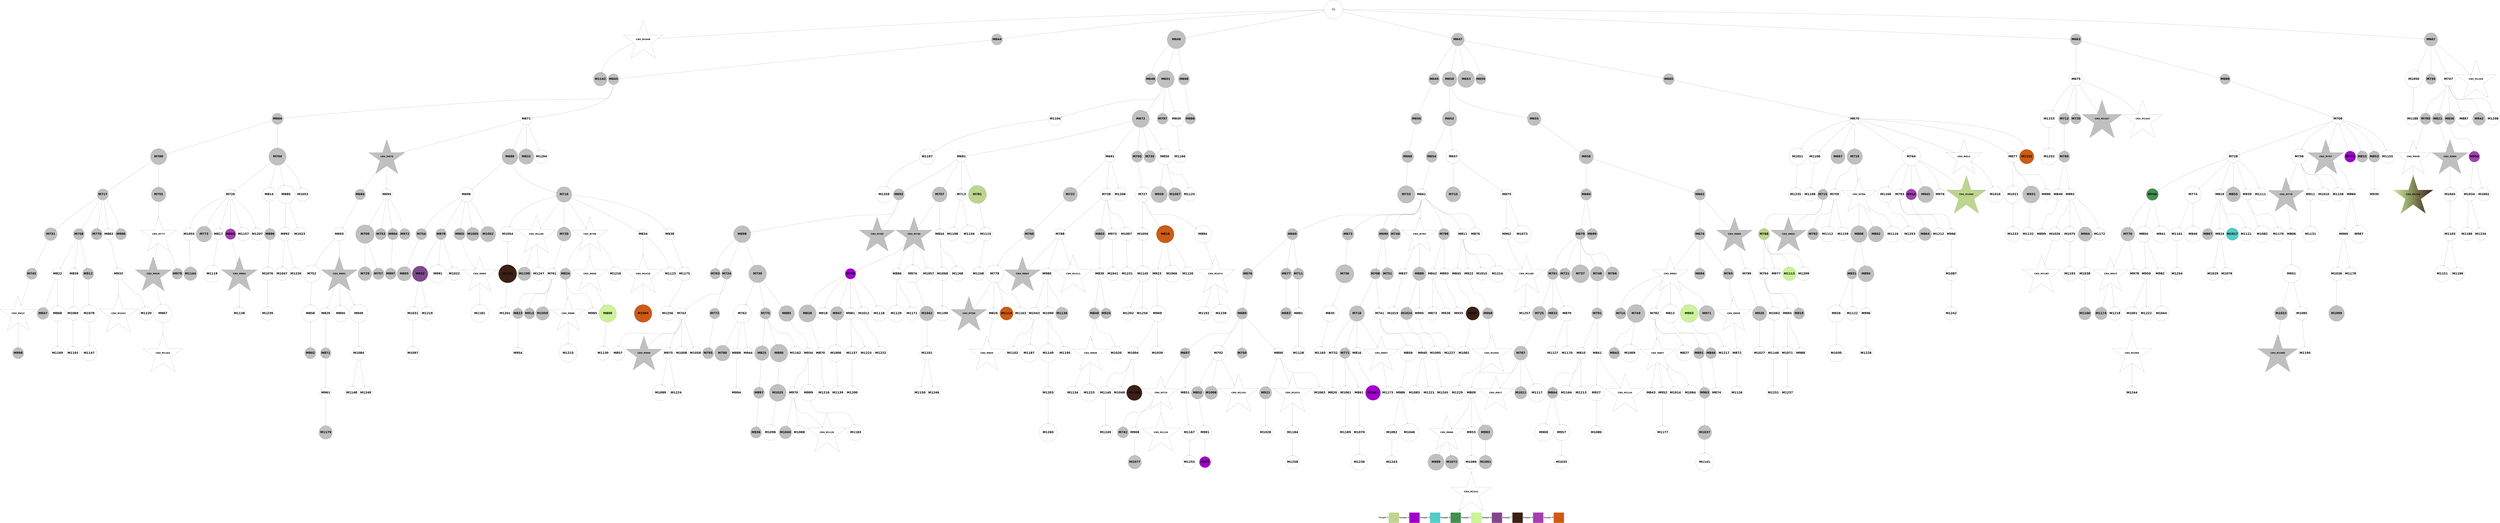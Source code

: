 digraph G { 
rankdir=TB;
1025 -> 1237;
1028 -> 1099;
1029 -> 1100;
1030 -> 1189;
1035 -> 1101;
1037 -> 1102;
1038 -> 1190;
1038 -> 1238;
1040 -> 1103;
1041 -> 1145;
1042 -> 1104;
1046 -> 1105;
1047 -> 1106;
1047 -> 1191;
1049 -> 1107;
1053 -> 1146;
1054 -> 1192;
1055 -> 1239;
1058 -> 1147;
1059 -> 1148;
1060 -> 1149;
1065 -> 1193;
1066 -> 1150;
1072 -> 1194;
1073 -> 1195;
1074 -> 1240;
1075 -> 1241;
1078 -> 1196;
1078 -> 1242;
1079 -> 1197;
1080 -> 1243;
1082 -> 1151;
1088 -> 1152;
1088 -> 1244;
1089 -> 1198;
1090 -> 1245;
1091 -> 1246;
1094 -> 1153;
1094 -> 1199;
1096 -> 1247;
1097 -> 1248;
1099 -> 1249;
1105 -> 1154;
1105 -> 1250;
1107 -> 1155;
1107 -> 1200;
1108 -> 1201;
1110 -> 1202;
1113 -> 1203;
1113 -> 1251;
1119 -> 1252;
1141 -> 1204;
1144 -> 1253;
1147 -> 1205;
1149 -> 1206;
1149 -> 1254;
1150 -> 1255;
1153 -> 1207;
1157 -> 1256;
647 -> 648;
647 -> 650;
647 -> 651;
647 -> 667;
647 -> 671;
647 -> 1053;
648 -> 649;
649 -> 668;
649 -> 675;
650 -> 652;
650 -> 655;
650 -> 672;
651 -> 653;
651 -> 654;
651 -> 657;
651 -> 663;
651 -> 669;
1164 -> 1257;
653 -> 660;
1165 -> 1258;
654 -> 656;
654 -> 659;
655 -> 676;
655 -> 801;
655 -> 853;
655 -> 1108;
656 -> 658;
656 -> 661;
658 -> 665;
659 -> 662;
1171 -> 1259;
660 -> 670;
661 -> 714;
661 -> 879;
662 -> 664;
662 -> 666;
664 -> 683;
664 -> 703;
665 -> 673;
665 -> 677;
665 -> 694;
665 -> 750;
665 -> 767;
665 -> 802;
665 -> 815;
665 -> 880;
666 -> 678;
666 -> 689;
667 -> 679;
667 -> 684;
1179 -> 1260;
668 -> 704;
668 -> 708;
669 -> 674;
670 -> 737;
671 -> 738;
671 -> 751;
671 -> 1054;
671 -> 1109;
672 -> 690;
1184 -> 1261;
673 -> 680;
673 -> 681;
673 -> 715;
674 -> 691;
674 -> 723;
674 -> 768;
674 -> 816;
674 -> 881;
674 -> 1055;
674 -> 1110;
674 -> 1156;
675 -> 682;
675 -> 692;
675 -> 836;
675 -> 1208;
676 -> 685;
676 -> 695;
676 -> 709;
676 -> 739;
676 -> 854;
1188 -> 1262;
677 -> 740;
678 -> 686;
678 -> 698;
678 -> 769;
679 -> 716;
679 -> 724;
679 -> 1111;
679 -> 1157;
679 -> 1209;
680 -> 693;
681 -> 687;
682 -> 688;
682 -> 699;
683 -> 705;
683 -> 725;
683 -> 741;
683 -> 752;
683 -> 770;
684 -> 710;
685 -> 696;
685 -> 711;
685 -> 717;
685 -> 785;
686 -> 718;
686 -> 753;
686 -> 786;
686 -> 817;
686 -> 907;
686 -> 975;
688 -> 697;
689 -> 803;
1201 -> 1263;
691 -> 719;
692 -> 700;
692 -> 720;
693 -> 701;
693 -> 706;
693 -> 754;
693 -> 804;
694 -> 712;
694 -> 755;
695 -> 726;
695 -> 742;
695 -> 1210;
1207 -> 1264;
696 -> 702;
696 -> 787;
697 -> 756;
697 -> 805;
699 -> 713;
699 -> 757;
699 -> 908;
699 -> 976;
700 -> 758;
700 -> 882;
700 -> 909;
700 -> 1009;
700 -> 1056;
701 -> 727;
701 -> 855;
702 -> 707;
702 -> 728;
702 -> 743;
704 -> 721;
704 -> 759;
705 -> 729;
705 -> 837;
705 -> 883;
706 -> 856;
706 -> 1010;
706 -> 1158;
708 -> 730;
708 -> 818;
708 -> 884;
708 -> 1057;
709 -> 731;
710 -> 732;
710 -> 760;
710 -> 771;
710 -> 788;
710 -> 819;
710 -> 857;
710 -> 1159;
711 -> 744;
711 -> 858;
712 -> 722;
712 -> 745;
713 -> 733;
713 -> 761;
715 -> 885;
716 -> 789;
717 -> 1112;
717 -> 1160;
719 -> 772;
719 -> 806;
720 -> 734;
720 -> 773;
720 -> 838;
720 -> 942;
720 -> 1058;
720 -> 1113;
721 -> 735;
721 -> 762;
721 -> 774;
721 -> 886;
721 -> 910;
722 -> 736;
722 -> 775;
722 -> 820;
722 -> 911;
723 -> 763;
723 -> 790;
726 -> 764;
727 -> 746;
727 -> 912;
727 -> 1114;
728 -> 747;
728 -> 776;
729 -> 791;
730 -> 777;
730 -> 821;
730 -> 887;
730 -> 1059;
730 -> 1161;
730 -> 1211;
731 -> 822;
731 -> 888;
731 -> 1060;
732 -> 748;
732 -> 778;
732 -> 823;
732 -> 859;
732 -> 943;
732 -> 1115;
734 -> 765;
735 -> 749;
736 -> 824;
740 -> 839;
742 -> 792;
742 -> 807;
742 -> 977;
742 -> 1011;
743 -> 766;
743 -> 779;
743 -> 889;
744 -> 793;
744 -> 890;
744 -> 978;
744 -> 1061;
745 -> 860;
745 -> 944;
747 -> 861;
747 -> 913;
747 -> 979;
747 -> 1012;
747 -> 1062;
748 -> 780;
748 -> 808;
748 -> 945;
749 -> 914;
751 -> 794;
751 -> 825;
751 -> 840;
751 -> 891;
751 -> 946;
751 -> 1212;
752 -> 795;
753 -> 947;
753 -> 1013;
756 -> 862;
758 -> 809;
759 -> 781;
760 -> 782;
760 -> 915;
760 -> 1014;
760 -> 1162;
762 -> 826;
762 -> 863;
762 -> 916;
763 -> 796;
763 -> 1116;
763 -> 1163;
764 -> 783;
765 -> 827;
765 -> 917;
765 -> 1063;
766 -> 784;
766 -> 892;
766 -> 948;
767 -> 841;
767 -> 893;
768 -> 797;
768 -> 918;
768 -> 949;
768 -> 980;
768 -> 1064;
768 -> 1164;
769 -> 842;
771 -> 864;
772 -> 798;
772 -> 981;
772 -> 1117;
772 -> 1213;
773 -> 828;
773 -> 843;
773 -> 1214;
775 -> 865;
775 -> 1065;
776 -> 799;
778 -> 950;
778 -> 1165;
779 -> 829;
779 -> 894;
779 -> 1166;
780 -> 919;
780 -> 982;
781 -> 920;
781 -> 983;
782 -> 810;
783 -> 800;
783 -> 830;
783 -> 1118;
783 -> 1167;
785 -> 1119;
786 -> 811;
786 -> 831;
786 -> 895;
789 -> 844;
789 -> 896;
790 -> 812;
790 -> 866;
790 -> 1120;
791 -> 813;
791 -> 921;
791 -> 1015;
791 -> 1121;
792 -> 867;
792 -> 984;
792 -> 1215;
793 -> 832;
793 -> 922;
793 -> 951;
793 -> 985;
793 -> 1016;
793 -> 1122;
794 -> 952;
795 -> 814;
795 -> 845;
797 -> 868;
797 -> 1216;
798 -> 869;
798 -> 923;
798 -> 1066;
802 -> 846;
802 -> 897;
803 -> 924;
804 -> 925;
804 -> 1017;
804 -> 1067;
805 -> 833;
805 -> 898;
805 -> 953;
807 -> 834;
808 -> 954;
808 -> 986;
810 -> 955;
811 -> 847;
811 -> 956;
811 -> 1018;
811 -> 1068;
812 -> 835;
812 -> 899;
813 -> 870;
813 -> 957;
813 -> 987;
814 -> 848;
814 -> 1168;
814 -> 1217;
815 -> 849;
815 -> 926;
815 -> 1019;
815 -> 1218;
816 -> 1020;
817 -> 850;
818 -> 900;
820 -> 1069;
821 -> 1123;
822 -> 927;
822 -> 1070;
822 -> 1124;
823 -> 871;
823 -> 928;
823 -> 1021;
823 -> 1125;
825 -> 988;
826 -> 851;
826 -> 872;
827 -> 958;
828 -> 873;
828 -> 989;
829 -> 901;
830 -> 959;
832 -> 874;
833 -> 875;
834 -> 852;
834 -> 929;
835 -> 930;
835 -> 1126;
838 -> 1022;
838 -> 1127;
839 -> 1169;
840 -> 960;
841 -> 1023;
842 -> 876;
843 -> 902;
844 -> 903;
845 -> 931;
845 -> 1128;
846 -> 877;
846 -> 932;
848 -> 904;
848 -> 961;
849 -> 933;
850 -> 878;
852 -> 962;
852 -> 1024;
853 -> 1170;
854 -> 963;
854 -> 1071;
854 -> 1129;
855 -> 1171;
856 -> 905;
857 -> 934;
858 -> 1072;
858 -> 1172;
860 -> 990;
862 -> 906;
863 -> 1073;
864 -> 964;
864 -> 991;
865 -> 1074;
869 -> 992;
869 -> 1075;
870 -> 993;
870 -> 1076;
872 -> 1173;
873 -> 1219;
874 -> 1220;
875 -> 965;
876 -> 1130;
879 -> 966;
879 -> 1077;
881 -> 935;
881 -> 994;
881 -> 1025;
882 -> 936;
882 -> 995;
882 -> 1026;
883 -> 1131;
883 -> 1174;
884 -> 996;
884 -> 1027;
885 -> 1132;
886 -> 937;
887 -> 997;
888 -> 1078;
889 -> 938;
890 -> 1133;
890 -> 1175;
892 -> 998;
893 -> 999;
893 -> 1028;
894 -> 1029;
895 -> 967;
896 -> 968;
896 -> 1030;
896 -> 1079;
896 -> 1176;
897 -> 939;
899 -> 1000;
900 -> 1080;
901 -> 940;
902 -> 1134;
905 -> 941;
907 -> 1221;
908 -> 1001;
909 -> 969;
911 -> 1177;
912 -> 1081;
914 -> 1002;
915 -> 1135;
916 -> 1082;
918 -> 970;
919 -> 1178;
919 -> 1222;
920 -> 971;
924 -> 1031;
925 -> 1032;
926 -> 972;
927 -> 973;
928 -> 1033;
928 -> 1083;
930 -> 1034;
931 -> 1084;
933 -> 1085;
935 -> 1136;
936 -> 1035;
936 -> 1223;
937 -> 1036;
937 -> 1224;
938 -> 974;
938 -> 1003;
942 -> 1179;
943 -> 1086;
943 -> 1180;
944 -> 1087;
944 -> 1225;
951 -> 1004;
952 -> 1137;
953 -> 1088;
954 -> 1005;
954 -> 1226;
955 -> 1037;
955 -> 1089;
956 -> 1181;
957 -> 1090;
960 -> 1006;
960 -> 1038;
961 -> 1039;
962 -> 1138;
962 -> 1227;
964 -> 1040;
964 -> 1182;
965 -> 1183;
966 -> 1184;
967 -> 1041;
968 -> 1042;
969 -> 1185;
970 -> 1091;
971 -> 1186;
972 -> 1007;
973 -> 1008;
973 -> 1043;
974 -> 1044;
974 -> 1092;
974 -> 1139;
977 -> 1045;
978 -> 1046;
979 -> 1093;
979 -> 1228;
984 -> 1047;
984 -> 1094;
984 -> 1140;
985 -> 1141;
985 -> 1229;
986 -> 1048;
987 -> 1095;
988 -> 1049;
990 -> 1050;
990 -> 1096;
996 -> 1051;
996 -> 1230;
997 -> 1142;
999 -> 1231;
1000 -> 1232;
1003 -> 1187;
1004 -> 1143;
1005 -> 1097;
1007 -> 1233;
1008 -> 1052;
1008 -> 1144;
1008 -> 1234;
1011 -> 1235;
1016 -> 1236;
1017 -> 1188;
1022 -> 1098;
1028 [shape=circle style=filled fillcolor=grey fontname="helvetica-bold" fontsize=56 label="M1024" width=3.11 height=2 ];
1156 [shape=circle style=filled fillcolor="#cc5b15" fontname="helvetica-bold" fontsize=56 label="M1152" width=3.9 height=2 ];
1118 [shape=circle style=filled fillcolor="#cc5b15" fontname="helvetica-bold" fontsize=56 label="M1114" width=2.05 height=2 ];
1098 [shape=circle style=filled fillcolor="#cc5b15" fontname="helvetica-bold" fontsize=56 label="M1094" width=4.78 height=2 ];
906 [shape=circle style=filled fillcolor=grey fontname="helvetica-bold" fontsize=56 label="M902" width=1.39 height=2 ];
666 [shape=circle style=filled fillcolor=grey fontname="helvetica-bold" fontsize=56 label="M662" width=0.17 height=2 ];
850 [shape=circle style=filled fillcolor=grey fontname="helvetica-bold" fontsize=56 label="M846" width=2.95 height=2 ];
822 [shape=circle style=filled fillcolor="#cc5b15" fontname="helvetica-bold" fontsize=56 label="M818" width=4.75 height=2 ];
1241 [shape=circle style=filled fillcolor=white fontname="helvetica-bold" fontsize=56 label="M1237" width=2.44 height=2 ];
789 [shape=circle style=filled fillcolor=grey fontname="helvetica-bold" fontsize=56 label="M785" width=0.9 height=2 ];
937 [shape=circle style=filled fillcolor=white fontname="helvetica-bold" fontsize=56 label="M933" width=3.25 height=2 ];
1249 [shape=circle style=filled fillcolor=white fontname="helvetica-bold" fontsize=56 label="M1245" width=3.35 height=2 ];
1025 [shape=circle style=filled fillcolor=white fontname="helvetica-bold" fontsize=56 label="M1021" width=4.73 height=2 ];
1002 [shape=circle style=filled fillcolor=grey fontname="helvetica-bold" fontsize=56 label="M998" width=1.58 height=2 ];
682 [shape=star style=filled fillcolor=grey fontname="helvetica-bold" fontsize=42 label="CNV_M678"];
1263 [shape=circle style=filled fillcolor=white fontname="helvetica-bold" fontsize=56 label="M1259" width=4.48 height=2 ];
1022 [shape=star style=filled fillcolor=white fontname="helvetica-bold" fontsize=42 label="CNV_M1018"];
1223 [shape=circle style=filled fillcolor=white fontname="helvetica-bold" fontsize=56 label="M1219" width=1.3 height=2 ];
1009 [shape=circle style=filled fillcolor=grey fontname="helvetica-bold" fontsize=56 label="M1005" width=3.53 height=2 ];
1100 [shape=circle style=filled fillcolor=white fontname="helvetica-bold" fontsize=56 label="M1096" width=4.23 height=2 ];
897 [shape=circle style=filled fillcolor=white fontname="helvetica-bold" fontsize=56 label="M893" width=0.04 height=2 ];
689 [shape=star style=filled fillcolor=grey fontname="helvetica-bold" fontsize=42 label="CNV_M685"];
1234 [shape=circle style=filled fillcolor="#3c1f15" fontname="helvetica-bold" fontsize=56 label="M1230" width=4.16 height=2 ];
749 [shape=circle style=filled fillcolor=grey fontname="helvetica-bold" fontsize=56 label="M745" width=0.28 height=2 ];
1083 [shape=circle style=filled fillcolor=white fontname="helvetica-bold" fontsize=56 label="M1079" width=3.45 height=2 ];
736 [shape=circle style=filled fillcolor=white fontname="helvetica-bold" fontsize=56 label="M732" width=0.63 height=2 ];
693 [shape=circle style=filled fillcolor=grey fontname="helvetica-bold" fontsize=56 label="M689" width=1.28 height=2 ];
1066 [shape=circle style=filled fillcolor=white fontname="helvetica-bold" fontsize=56 label="M1062" width=0.89 height=2 ];
1068 [shape=circle style=filled fillcolor=white fontname="helvetica-bold" fontsize=56 label="M1064" width=4.24 height=2 ];
709 [shape=circle style=filled fillcolor=grey fontname="helvetica-bold" fontsize=56 label="M705" width=1.33 height=2 ];
1170 [shape=circle style=filled fillcolor=white fontname="helvetica-bold" fontsize=56 label="M1166" width=2.72 height=2 ];
895 [shape=circle style=filled fillcolor=grey fontname="helvetica-bold" fontsize=56 label="M891" width=0.1 height=2 ];
1112 [shape=circle style=filled fillcolor=white fontname="helvetica-bold" fontsize=56 label="M1108" width=0.26 height=2 ];
654 [shape=circle style=filled fillcolor=grey fontname="helvetica-bold" fontsize=56 label="M650" width=3.94 height=2 ];
899 [shape=circle style=filled fillcolor=grey fontname="helvetica-bold" fontsize=56 label="M895" width=4.3 height=2 ];
973 [shape=circle style=filled fillcolor=white fontname="helvetica-bold" fontsize=56 label="M969" width=4.28 height=2 ];
1010 [shape=circle style=filled fillcolor=grey fontname="helvetica-bold" fontsize=56 label="M1006" width=2.23 height=2 ];
794 [shape=circle style=filled fillcolor=grey fontname="helvetica-bold" fontsize=56 label="M790" width=1.99 height=2 ];
660 [shape=circle style=filled fillcolor=grey fontname="helvetica-bold" fontsize=56 label="M656" width=0.99 height=2 ];
669 [shape=circle style=filled fillcolor=grey fontname="helvetica-bold" fontsize=56 label="M665" width=0.57 height=2 ];
771 [shape=star style=filled fillcolor=grey fontname="helvetica-bold" fontsize=42 label="CNV_M767"];
738 [shape=circle style=filled fillcolor=grey fontname="helvetica-bold" fontsize=56 label="M734" width=2.49 height=2 ];
1053 [shape=star style=filled fillcolor=white fontname="helvetica-bold" fontsize=42 label="CNV_M1049"];
867 [shape=star style=filled fillcolor=grey fontname="helvetica-bold" fontsize=42 label="CNV_M863"];
959 [shape=star style=filled fillcolor=white fontname="helvetica-bold" fontsize=42 label="CNV_M955"];
1210 [shape=circle style=filled fillcolor=white fontname="helvetica-bold" fontsize=56 label="M1206" width=3.63 height=2 ];
1104 [shape=circle style=filled fillcolor=grey fontname="helvetica-bold" fontsize=56 label="M1100" width=2.54 height=2 ];
919 [shape=star style=filled fillcolor=white fontname="helvetica-bold" fontsize=42 label="CNV_M915"];
1056 [shape=circle style=filled fillcolor=grey fontname="helvetica-bold" fontsize=56 label="M1052" width=4.13 height=2 ];
772 [shape=circle style=filled fillcolor="#bed58e" fontname="helvetica-bold" fontsize=56 label="M768" width=1.42 height=2 ];
1179 [shape=circle style=filled fillcolor=white fontname="helvetica-bold" fontsize=56 label="M1175" width=0.22 height=2 ];
1247 [shape=circle style=filled fillcolor=white fontname="helvetica-bold" fontsize=56 label="M1243" width=3.16 height=2 ];
1264 [shape=circle style=filled fillcolor=white fontname="helvetica-bold" fontsize=56 label="M1260" width=4.89 height=2 ];
903 [shape=circle style=filled fillcolor=white fontname="helvetica-bold" fontsize=56 label="M899" width=0.72 height=2 ];
1059 [shape=circle style=filled fillcolor=white fontname="helvetica-bold" fontsize=56 label="M1055" width=3.31 height=2 ];
1197 [shape=circle style=filled fillcolor=white fontname="helvetica-bold" fontsize=56 label="M1193" width=3.99 height=2 ];
981 [shape=circle style=filled fillcolor=white fontname="helvetica-bold" fontsize=56 label="M977" width=1.94 height=2 ];
1057 [shape=circle style=filled fillcolor=white fontname="helvetica-bold" fontsize=56 label="M1053" width=1.6 height=2 ];
1167 [shape=circle style=filled fillcolor=white fontname="helvetica-bold" fontsize=56 label="M1163" width=2.27 height=2 ];
1236 [shape=circle style=filled fillcolor=white fontname="helvetica-bold" fontsize=56 label="M1232" width=3.68 height=2 ];
671 [shape=circle style=filled fillcolor=grey fontname="helvetica-bold" fontsize=56 label="M667" width=3.61 height=2 ];
667 [shape=circle style=filled fillcolor=grey fontname="helvetica-bold" fontsize=56 label="M663" width=1.58 height=2 ];
696 [shape=circle style=filled fillcolor=grey fontname="helvetica-bold" fontsize=56 label="M692" width=0.89 height=2 ];
1080 [shape=circle style=filled fillcolor=white fontname="helvetica-bold" fontsize=56 label="M1076" width=2.07 height=2 ];
1256 [shape=circle style=filled fillcolor=white fontname="helvetica-bold" fontsize=56 label="M1252" width=4.51 height=2 ];
976 [shape=circle style=filled fillcolor=grey fontname="helvetica-bold" fontsize=56 label="M972" width=2.94 height=2 ];
939 [shape=circle style=filled fillcolor=white fontname="helvetica-bold" fontsize=56 label="M935" width=3.43 height=2 ];
678 [shape=circle style=filled fillcolor=grey fontname="helvetica-bold" fontsize=56 label="M674" width=0.05 height=2 ];
1127 [shape=circle style=filled fillcolor=white fontname="helvetica-bold" fontsize=56 label="M1123" width=2.32 height=2 ];
825 [shape=circle style=filled fillcolor=grey fontname="helvetica-bold" fontsize=56 label="M821" width=0.88 height=2 ];
947 [shape=circle style=filled fillcolor=grey fontname="helvetica-bold" fontsize=56 label="M943" width=0.03 height=2 ];
1207 [shape=circle style=filled fillcolor=white fontname="helvetica-bold" fontsize=56 label="M1203" width=3.1 height=2 ];
769 [shape=circle style=filled fillcolor=grey fontname="helvetica-bold" fontsize=56 label="M765" width=1.94 height=2 ];
716 [shape=circle style=filled fillcolor=grey fontname="helvetica-bold" fontsize=56 label="M712" width=1.16 height=2 ];
915 [shape=circle style=filled fillcolor=white fontname="helvetica-bold" fontsize=56 label="M911" width=1.89 height=2 ];
845 [shape=circle style=filled fillcolor=white fontname="helvetica-bold" fontsize=56 label="M841" width=0.25 height=2 ];
983 [shape=circle style=filled fillcolor=grey fontname="helvetica-bold" fontsize=56 label="M979" width=2.92 height=2 ];
1058 [shape=circle style=filled fillcolor=white fontname="helvetica-bold" fontsize=56 label="M1054" width=4.18 height=2 ];
786 [shape=circle style=filled fillcolor=white fontname="helvetica-bold" fontsize=56 label="M782" width=1.22 height=2 ];
848 [shape=circle style=filled fillcolor=grey fontname="helvetica-bold" fontsize=56 label="M844" width=2.17 height=2 ];
923 [shape=circle style=filled fillcolor=grey fontname="helvetica-bold" fontsize=56 label="M919" width=0.38 height=2 ];
1138 [shape=circle style=filled fillcolor=white fontname="helvetica-bold" fontsize=56 label="M1134" width=0.02 height=2 ];
698 [shape=circle style=filled fillcolor=grey fontname="helvetica-bold" fontsize=56 label="M694" width=1.88 height=2 ];
1261 [shape=circle style=filled fillcolor=white fontname="helvetica-bold" fontsize=56 label="M1257" width=1.51 height=2 ];
1246 [shape=circle style=filled fillcolor=white fontname="helvetica-bold" fontsize=56 label="M1242" width=0.74 height=2 ];
727 [shape=star style=filled fillcolor=white fontname="helvetica-bold" fontsize=42 label="CNV_M723"];
1096 [shape=circle style=filled fillcolor=white fontname="helvetica-bold" fontsize=56 label="M1092" width=4.1 height=2 ];
1102 [shape=star style=filled fillcolor=grey fontname="helvetica-bold" fontsize=42 label="CNV_M1098"];
797 [shape=circle style=filled fillcolor=white fontname="helvetica-bold" fontsize=56 label="M793" width=2.81 height=2 ];
993 [shape=circle style=filled fillcolor=grey fontname="helvetica-bold" fontsize=56 label="M989" width=4.37 height=2 ];
892 [shape=circle style=filled fillcolor=white fontname="helvetica-bold" fontsize=56 label="M888" width=2.69 height=2 ];
712 [shape=circle style=filled fillcolor=grey fontname="helvetica-bold" fontsize=56 label="M708" width=2.8 height=2 ];
701 [shape=circle style=filled fillcolor=grey fontname="helvetica-bold" fontsize=56 label="M697" width=2.66 height=2 ];
994 [shape=circle style=filled fillcolor=white fontname="helvetica-bold" fontsize=56 label="M990" width=1.44 height=2 ];
852 [shape=circle style=filled fillcolor=grey fontname="helvetica-bold" fontsize=56 label="M848" width=0.98 height=2 ];
953 [shape=circle style=filled fillcolor=white fontname="helvetica-bold" fontsize=56 label="M949" width=4.91 height=2 ];
1128 [shape=star style=filled fillcolor=white fontname="helvetica-bold" fontsize=42 label="CNV_M1124"];
918 [shape=circle style=filled fillcolor="#a240b0" fontname="helvetica-bold" fontsize=56 label="M914" width=2.29 height=2 ];
1123 [shape=circle style=filled fillcolor=white fontname="helvetica-bold" fontsize=56 label="M1119" width=4.51 height=2 ];
1136 [shape=circle style=filled fillcolor=white fontname="helvetica-bold" fontsize=56 label="M1132" width=1.06 height=2 ];
940 [shape=circle style=filled fillcolor=grey fontname="helvetica-bold" fontsize=56 label="M936" width=1.43 height=2 ];
1129 [shape=circle style=filled fillcolor=white fontname="helvetica-bold" fontsize=56 label="M1125" width=0.97 height=2 ];
710 [shape=circle style=filled fillcolor=white fontname="helvetica-bold" fontsize=56 label="M706" width=2.46 height=2 ];
1230 [shape=circle style=filled fillcolor=white fontname="helvetica-bold" fontsize=56 label="M1226" width=3.03 height=2 ];
1162 [shape=circle style=filled fillcolor=white fontname="helvetica-bold" fontsize=56 label="M1158" width=1.48 height=2 ];
1041 [shape=circle style=filled fillcolor=grey fontname="helvetica-bold" fontsize=56 label="M1037" width=3.79 height=2 ];
1160 [shape=circle style=filled fillcolor=white fontname="helvetica-bold" fontsize=56 label="M1156" width=4.79 height=2 ];
676 [shape=circle style=filled fillcolor=grey fontname="helvetica-bold" fontsize=56 label="M672" width=4.64 height=2 ];
779 [shape=circle style=filled fillcolor=grey fontname="helvetica-bold" fontsize=56 label="M775" width=1.35 height=2 ];
1143 [shape=circle style=filled fillcolor=white fontname="helvetica-bold" fontsize=56 label="M1139" width=0.62 height=2 ];
1046 [shape=circle style=filled fillcolor=grey fontname="helvetica-bold" fontsize=56 label="M1042" width=3.92 height=2 ];
1097 [shape=star style=filled fillcolor=white fontname="helvetica-bold" fontsize=42 label="CNV_M1093"];
1131 [shape=circle style=filled fillcolor=white fontname="helvetica-bold" fontsize=56 label="M1127" width=1.14 height=2 ];
1206 [shape=circle style=filled fillcolor=white fontname="helvetica-bold" fontsize=56 label="M1202" width=0.74 height=2 ];
1110 [shape=circle style=filled fillcolor=white fontname="helvetica-bold" fontsize=56 label="M1106" width=0.92 height=2 ];
723 [shape=circle style=filled fillcolor=grey fontname="helvetica-bold" fontsize=56 label="M719" width=4.15 height=2 ];
1146 [shape=circle style=filled fillcolor=grey fontname="helvetica-bold" fontsize=56 label="M1142" width=3.65 height=2 ];
1039 [shape=circle style=filled fillcolor=white fontname="helvetica-bold" fontsize=56 label="M1035" width=0.92 height=2 ];
1087 [shape=circle style=filled fillcolor=white fontname="helvetica-bold" fontsize=56 label="M1083" width=3.94 height=2 ];
790 [shape=star style=filled fillcolor=white fontname="helvetica-bold" fontsize=42 label="CNV_M786"];
886 [shape=circle style=filled fillcolor=white fontname="helvetica-bold" fontsize=56 label="M882" width=0.71 height=2 ];
731 [shape=circle style=filled fillcolor=white fontname="helvetica-bold" fontsize=56 label="M727" width=4.02 height=2 ];
911 [shape=star style=filled fillcolor=white fontname="helvetica-bold" fontsize=42 label="CNV_M907"];
843 [shape=star style=filled fillcolor=white fontname="helvetica-bold" fontsize=42 label="CNV_M839"];
1045 [shape=circle style=filled fillcolor=white fontname="helvetica-bold" fontsize=56 label="M1041" width=0.32 height=2 ];
1103 [shape=circle style=filled fillcolor=grey fontname="helvetica-bold" fontsize=56 label="M1099" width=4.22 height=2 ];
768 [shape=circle style=filled fillcolor=white fontname="helvetica-bold" fontsize=56 label="M764" width=4.96 height=2 ];
821 [shape=circle style=filled fillcolor=white fontname="helvetica-bold" fontsize=56 label="M817" width=3.09 height=2 ];
988 [shape=star style=filled fillcolor=grey fontname="helvetica-bold" fontsize=42 label="CNV_M984"];
910 [shape=circle style=filled fillcolor=grey fontname="helvetica-bold" fontsize=56 label="M906" width=1.57 height=2 ];
999 [shape=circle style=filled fillcolor=white fontname="helvetica-bold" fontsize=56 label="M995" width=0.03 height=2 ];
1200 [shape=circle style=filled fillcolor=white fontname="helvetica-bold" fontsize=56 label="M1196" width=3.47 height=2 ];
1145 [shape=circle style=filled fillcolor=white fontname="helvetica-bold" fontsize=56 label="M1141" width=4.8 height=2 ];
1139 [shape=star style=filled fillcolor=white fontname="helvetica-bold" fontsize=42 label="CNV_M1135"];
765 [shape=circle style=filled fillcolor=white fontname="helvetica-bold" fontsize=56 label="M761" width=1.74 height=2 ];
878 [shape=circle style=filled fillcolor=white fontname="helvetica-bold" fontsize=56 label="M874" width=1.24 height=2 ];
951 [shape=circle style=filled fillcolor=grey fontname="helvetica-bold" fontsize=56 label="M947" width=3.67 height=2 ];
1260 [shape=circle style=filled fillcolor=white fontname="helvetica-bold" fontsize=56 label="M1256" width=4.02 height=2 ];
777 [shape=circle style=filled fillcolor=grey fontname="helvetica-bold" fontsize=56 label="M773" width=4.21 height=2 ];
913 [shape=star style=filled fillcolor=grey fontname="helvetica-bold" fontsize=42 label="CNV_M909"];
1140 [shape=circle style=filled fillcolor=grey fontname="helvetica-bold" fontsize=56 label="M1136" width=2.99 height=2 ];
1144 [shape=circle style=filled fillcolor=white fontname="helvetica-bold" fontsize=56 label="M1140" width=0.97 height=2 ];
795 [shape=circle style=filled fillcolor=grey fontname="helvetica-bold" fontsize=56 label="M791" width=1.83 height=2 ];
956 [shape=circle style=filled fillcolor=white fontname="helvetica-bold" fontsize=56 label="M952" width=1.26 height=2 ];
687 [shape=circle style=filled fillcolor=grey fontname="helvetica-bold" fontsize=56 label="M683" width=3.13 height=2 ];
907 [shape=circle style=filled fillcolor="#cbf399" fontname="helvetica-bold" fontsize=56 label="M903" width=4.76 height=2 ];
1094 [shape=circle style=filled fillcolor=white fontname="helvetica-bold" fontsize=56 label="M1090" width=2.05 height=2 ];
1060 [shape=circle style=filled fillcolor=white fontname="helvetica-bold" fontsize=56 label="M1056" width=2.97 height=2 ];
677 [shape=circle style=filled fillcolor=grey fontname="helvetica-bold" fontsize=56 label="M673" width=3.17 height=2 ];
1174 [shape=circle style=filled fillcolor=white fontname="helvetica-bold" fontsize=56 label="M1170" width=3.67 height=2 ];
1017 [shape=star style=filled fillcolor=white fontname="helvetica-bold" fontsize=42 label="CNV_M1013"];
942 [shape=circle style=filled fillcolor=white fontname="helvetica-bold" fontsize=56 label="M938" width=2.99 height=2 ];
1178 [shape=circle style=filled fillcolor=grey fontname="helvetica-bold" fontsize=56 label="M1174" width=3.34 height=2 ];
884 [shape=circle style=filled fillcolor=white fontname="helvetica-bold" fontsize=56 label="M880" width=4.9 height=2 ];
1161 [shape=circle style=filled fillcolor=white fontname="helvetica-bold" fontsize=56 label="M1157" width=0.31 height=2 ];
934 [shape=circle style=filled fillcolor=white fontname="helvetica-bold" fontsize=56 label="M930" width=2.17 height=2 ];
1115 [shape=circle style=filled fillcolor=white fontname="helvetica-bold" fontsize=56 label="M1111" width=0.65 height=2 ];
851 [shape=circle style=filled fillcolor=grey fontname="helvetica-bold" fontsize=56 label="M847" width=3.18 height=2 ];
668 [shape=circle style=filled fillcolor=grey fontname="helvetica-bold" fontsize=56 label="M664" width=0.18 height=2 ];
1037 [shape=circle style=filled fillcolor=grey fontname="helvetica-bold" fontsize=56 label="M1033" width=2.31 height=2 ];
975 [shape=circle style=filled fillcolor=grey fontname="helvetica-bold" fontsize=56 label="M971" width=4.23 height=2 ];
841 [shape=circle style=filled fillcolor=white fontname="helvetica-bold" fontsize=56 label="M837" width=2.6 height=2 ];
1165 [shape=circle style=filled fillcolor=white fontname="helvetica-bold" fontsize=56 label="M1161" width=0.78 height=2 ];
1231 [shape=circle style=filled fillcolor=white fontname="helvetica-bold" fontsize=56 label="M1227" width=2.09 height=2 ];
725 [shape=circle style=filled fillcolor=grey fontname="helvetica-bold" fontsize=56 label="M721" width=1.06 height=2 ];
815 [shape=circle style=filled fillcolor=white fontname="helvetica-bold" fontsize=56 label="M811" width=2.07 height=2 ];
997 [shape=star style=filled fillcolor=grey fontname="helvetica-bold" fontsize=42 label="CNV_M993"];
770 [shape=circle style=filled fillcolor=grey fontname="helvetica-bold" fontsize=56 label="M766" width=3.67 height=2 ];
933 [shape=circle style=filled fillcolor="#3c1f15" fontname="helvetica-bold" fontsize=56 label="M929" width=3.63 height=2 ];
663 [shape=circle style=filled fillcolor=grey fontname="helvetica-bold" fontsize=56 label="M659" width=2.72 height=2 ];
891 [shape=circle style=filled fillcolor=white fontname="helvetica-bold" fontsize=56 label="M887" width=4.22 height=2 ];
766 [shape=circle style=filled fillcolor=white fontname="helvetica-bold" fontsize=56 label="M762" width=4.95 height=2 ];
1033 [shape=circle style=filled fillcolor=white fontname="helvetica-bold" fontsize=56 label="M1029" width=2.15 height=2 ];
966 [shape=circle style=filled fillcolor=white fontname="helvetica-bold" fontsize=56 label="M962" width=0.64 height=2 ];
764 [shape=circle style=filled fillcolor=grey fontname="helvetica-bold" fontsize=56 label="M760" width=0.05 height=2 ];
656 [shape=circle style=filled fillcolor=grey fontname="helvetica-bold" fontsize=56 label="M652" width=3.89 height=2 ];
827 [shape=circle style=filled fillcolor=grey fontname="helvetica-bold" fontsize=56 label="M823" width=2.69 height=2 ];
1151 [shape=circle style=filled fillcolor=white fontname="helvetica-bold" fontsize=56 label="M1147" width=4.16 height=2 ];
721 [shape=circle style=filled fillcolor=grey fontname="helvetica-bold" fontsize=56 label="M717" width=0.82 height=2 ];
1036 [shape=star style=filled fillcolor=white fontname="helvetica-bold" fontsize=42 label="CNV_M1032"];
664 [shape=circle style=filled fillcolor=grey fontname="helvetica-bold" fontsize=56 label="M660" width=0.16 height=2 ];
1232 [shape=circle style=filled fillcolor=white fontname="helvetica-bold" fontsize=56 label="M1228" width=2.19 height=2 ];
990 [shape=circle style=filled fillcolor=white fontname="helvetica-bold" fontsize=56 label="M986" width=0.68 height=2 ];
692 [shape=circle style=filled fillcolor=grey fontname="helvetica-bold" fontsize=56 label="M688" width=4.24 height=2 ];
805 [shape=star style=filled fillcolor=grey fontname="helvetica-bold" fontsize=42 label="CNV_M801"];
1085 [shape=circle style=filled fillcolor=white fontname="helvetica-bold" fontsize=56 label="M1081" width=0.43 height=2 ];
665 [shape=circle style=filled fillcolor=white fontname="helvetica-bold" fontsize=56 label="M661" width=1.91 height=2 ];
1217 [shape=circle style=filled fillcolor=white fontname="helvetica-bold" fontsize=56 label="M1213" width=2.71 height=2 ];
1054 [shape=circle style=filled fillcolor=white fontname="helvetica-bold" fontsize=56 label="M1050" width=4.63 height=2 ];
985 [shape=circle style=filled fillcolor=white fontname="helvetica-bold" fontsize=56 label="M981" width=1.84 height=2 ];
811 [shape=star style=filled fillcolor=white fontname="helvetica-bold" fontsize=42 label="CNV_M807"];
1235 [shape=circle style=filled fillcolor=white fontname="helvetica-bold" fontsize=56 label="M1231" width=0.71 height=2 ];
1240 [shape=circle style=filled fillcolor=white fontname="helvetica-bold" fontsize=56 label="M1236" width=4.35 height=2 ];
1205 [shape=circle style=filled fillcolor=white fontname="helvetica-bold" fontsize=56 label="M1201" width=1.38 height=2 ];
1214 [shape=circle style=filled fillcolor=white fontname="helvetica-bold" fontsize=56 label="M1210" width=1.23 height=2 ];
861 [shape=circle style=filled fillcolor=white fontname="helvetica-bold" fontsize=56 label="M857" width=3.78 height=2 ];
810 [shape=circle style=filled fillcolor=white fontname="helvetica-bold" fontsize=56 label="M806" width=2.28 height=2 ];
875 [shape=circle style=filled fillcolor=grey fontname="helvetica-bold" fontsize=56 label="M871" width=2.39 height=2 ];
930 [shape=circle style=filled fillcolor=white fontname="helvetica-bold" fontsize=56 label="M926" width=4.58 height=2 ];
694 [shape=circle style=filled fillcolor=grey fontname="helvetica-bold" fontsize=56 label="M690" width=0.07 height=2 ];
922 [shape=circle style=filled fillcolor=white fontname="helvetica-bold" fontsize=56 label="M918" width=3.34 height=2 ];
1220 [shape=circle style=filled fillcolor=white fontname="helvetica-bold" fontsize=56 label="M1216" width=3 height=2 ];
697 [shape=circle style=filled fillcolor=white fontname="helvetica-bold" fontsize=56 label="M693" width=3.55 height=2 ];
748 [shape=circle style=filled fillcolor="#439050" fontname="helvetica-bold" fontsize=56 label="M744" width=3.18 height=2 ];
1051 [shape=circle style=filled fillcolor=white fontname="helvetica-bold" fontsize=56 label="M1047" width=1.56 height=2 ];
882 [shape=circle style=filled fillcolor=grey fontname="helvetica-bold" fontsize=56 label="M878" width=2.22 height=2 ];
683 [shape=circle style=filled fillcolor=grey fontname="helvetica-bold" fontsize=56 label="M679" width=2.84 height=2 ];
1227 [shape=circle style=filled fillcolor=white fontname="helvetica-bold" fontsize=56 label="M1223" width=4.72 height=2 ];
1185 [shape=circle style=filled fillcolor=white fontname="helvetica-bold" fontsize=56 label="M1181" width=4.89 height=2 ];
1121 [shape=circle style=filled fillcolor=white fontname="helvetica-bold" fontsize=56 label="M1117" width=4.93 height=2 ];
948 [shape=circle style=filled fillcolor=white fontname="helvetica-bold" fontsize=56 label="M944" width=2.98 height=2 ];
826 [shape=circle style=filled fillcolor=white fontname="helvetica-bold" fontsize=56 label="M822" width=3.17 height=2 ];
741 [shape=circle style=filled fillcolor=grey fontname="helvetica-bold" fontsize=56 label="M737" width=4.81 height=2 ];
755 [shape=circle style=filled fillcolor=grey fontname="helvetica-bold" fontsize=56 label="M751" width=3.24 height=2 ];
1105 [shape=circle style=filled fillcolor=white fontname="helvetica-bold" fontsize=56 label="M1101" width=1.56 height=2 ];
970 [shape=circle style=filled fillcolor=white fontname="helvetica-bold" fontsize=56 label="M966" width=0.6 height=2 ];
1182 [shape=circle style=filled fillcolor=white fontname="helvetica-bold" fontsize=56 label="M1178" width=2.25 height=2 ];
1049 [shape=circle style=filled fillcolor=white fontname="helvetica-bold" fontsize=56 label="M1045" width=0.63 height=2 ];
1158 [shape=star style=filled fillcolor=white fontname="helvetica-bold" fontsize=42 label="CNV_M1154"];
964 [shape=circle style=filled fillcolor=white fontname="helvetica-bold" fontsize=56 label="M960" width=1.5 height=2 ];
752 [shape=circle style=filled fillcolor=grey fontname="helvetica-bold" fontsize=56 label="M748" width=3.88 height=2 ];
853 [shape=circle style=filled fillcolor=white fontname="helvetica-bold" fontsize=56 label="M849" width=4.05 height=2 ];
1202 [shape=circle style=filled fillcolor=white fontname="helvetica-bold" fontsize=56 label="M1198" width=1.96 height=2 ];
718 [shape=circle style=filled fillcolor=grey fontname="helvetica-bold" fontsize=56 label="M714" width=1.97 height=2 ];
711 [shape=circle style=filled fillcolor=grey fontname="helvetica-bold" fontsize=56 label="M707" width=4.03 height=2 ];
1222 [shape=circle style=filled fillcolor=white fontname="helvetica-bold" fontsize=56 label="M1218" width=1.27 height=2 ];
1259 [shape=circle style=filled fillcolor=white fontname="helvetica-bold" fontsize=56 label="M1255" width=1.01 height=2 ];
1173 [shape=circle style=filled fillcolor=white fontname="helvetica-bold" fontsize=56 label="M1169" width=0.53 height=2 ];
804 [shape=circle style=filled fillcolor=white fontname="helvetica-bold" fontsize=56 label="M800" width=1.81 height=2 ];
742 [shape=circle style=filled fillcolor=white fontname="helvetica-bold" fontsize=56 label="M738" width=3.35 height=2 ];
1063 [shape=circle style=filled fillcolor=grey fontname="helvetica-bold" fontsize=56 label="M1059" width=0.22 height=2 ];
1072 [shape=circle style=filled fillcolor=white fontname="helvetica-bold" fontsize=56 label="M1068" width=0.41 height=2 ];
816 [shape=star style=filled fillcolor=white fontname="helvetica-bold" fontsize=42 label="CNV_M812"];
869 [shape=circle style=filled fillcolor=white fontname="helvetica-bold" fontsize=56 label="M865" width=2.7 height=2 ];
773 [shape=star style=filled fillcolor=white fontname="helvetica-bold" fontsize=42 label="CNV_M769"];
806 [shape=star style=filled fillcolor=grey fontname="helvetica-bold" fontsize=42 label="CNV_M802"];
1201 [shape=circle style=filled fillcolor=white fontname="helvetica-bold" fontsize=56 label="M1197" width=4.17 height=2 ];
929 [shape=circle style=filled fillcolor=grey fontname="helvetica-bold" fontsize=56 label="M925" width=2.71 height=2 ];
1030 [shape=circle style=filled fillcolor=white fontname="helvetica-bold" fontsize=56 label="M1026" width=0.55 height=2 ];
1086 [shape=circle style=filled fillcolor=white fontname="helvetica-bold" fontsize=56 label="M1082" width=4.55 height=2 ];
824 [shape=circle style=filled fillcolor=white fontname="helvetica-bold" fontsize=56 label="M820" width=1.19 height=2 ];
893 [shape=circle style=filled fillcolor=grey fontname="helvetica-bold" fontsize=56 label="M889" width=3.61 height=2 ];
1147 [shape=circle style=filled fillcolor="#3c1f15" fontname="helvetica-bold" fontsize=56 label="M1143" width=4.89 height=2 ];
1082 [shape=circle style=filled fillcolor=white fontname="helvetica-bold" fontsize=56 label="M1078" width=4.6 height=2 ];
1107 [shape=circle style=filled fillcolor=white fontname="helvetica-bold" fontsize=56 label="M1103" width=1.14 height=2 ];
842 [shape=star style=filled fillcolor=white fontname="helvetica-bold" fontsize=42 label="CNV_M838"];
715 [shape=circle style=filled fillcolor=grey fontname="helvetica-bold" fontsize=56 label="M711" width=2.99 height=2 ];
1078 [shape=star style=filled fillcolor=white fontname="helvetica-bold" fontsize=42 label="CNV_M1074"];
1219 [shape=circle style=filled fillcolor=white fontname="helvetica-bold" fontsize=56 label="M1215" width=4.93 height=2 ];
762 [shape=circle style=filled fillcolor=grey fontname="helvetica-bold" fontsize=56 label="M758" width=0.09 height=2 ];
807 [shape=circle style=filled fillcolor=grey fontname="helvetica-bold" fontsize=56 label="M803" width=0.92 height=2 ];
904 [shape=circle style=filled fillcolor=white fontname="helvetica-bold" fontsize=56 label="M900" width=4.77 height=2 ];
890 [shape=circle style=filled fillcolor=white fontname="helvetica-bold" fontsize=56 label="M886" width=0.76 height=2 ];
792 [shape=circle style=filled fillcolor=white fontname="helvetica-bold" fontsize=56 label="M788" width=1.22 height=2 ];
679 [shape=circle style=filled fillcolor=white fontname="helvetica-bold" fontsize=56 label="M675" width=3.6 height=2 ];
950 [shape=circle style=filled fillcolor=white fontname="helvetica-bold" fontsize=56 label="M946" width=4.46 height=2 ];
925 [shape=circle style=filled fillcolor=grey fontname="helvetica-bold" fontsize=56 label="M921" width=3.34 height=2 ];
732 [shape=circle style=filled fillcolor=white fontname="helvetica-bold" fontsize=56 label="M728" width=3.33 height=2 ];
858 [shape=circle style=filled fillcolor=white fontname="helvetica-bold" fontsize=56 label="M854" width=2.52 height=2 ];
1169 [shape=circle style=filled fillcolor=white fontname="helvetica-bold" fontsize=56 label="M1165" width=3.53 height=2 ];
703 [shape=circle style=filled fillcolor=grey fontname="helvetica-bold" fontsize=56 label="M699" width=0.67 height=2 ];
720 [shape=circle style=filled fillcolor=grey fontname="helvetica-bold" fontsize=56 label="M716" width=4.17 height=2 ];
871 [shape=circle style=filled fillcolor=grey fontname="helvetica-bold" fontsize=56 label="M867" width=1.87 height=2 ];
927 [shape=circle style=filled fillcolor=white fontname="helvetica-bold" fontsize=56 label="M923" width=2.21 height=2 ];
704 [shape=circle style=filled fillcolor=grey fontname="helvetica-bold" fontsize=56 label="M700" width=4.32 height=2 ];
912 [shape=circle style=filled fillcolor=white fontname="helvetica-bold" fontsize=56 label="M908" width=2.33 height=2 ];
974 [shape=circle style=filled fillcolor=white fontname="helvetica-bold" fontsize=56 label="M970" width=0.42 height=2 ];
866 [shape=circle style=filled fillcolor=grey fontname="helvetica-bold" fontsize=56 label="M862" width=4.22 height=2 ];
1176 [shape=circle style=filled fillcolor=white fontname="helvetica-bold" fontsize=56 label="M1172" width=3.33 height=2 ];
1008 [shape=circle style=filled fillcolor=white fontname="helvetica-bold" fontsize=56 label="M1004" width=2.31 height=2 ];
761 [shape=circle style=filled fillcolor=grey fontname="helvetica-bold" fontsize=56 label="M757" width=3.07 height=2 ];
943 [shape=circle style=filled fillcolor=white fontname="helvetica-bold" fontsize=56 label="M939" width=0.81 height=2 ];
881 [shape=circle style=filled fillcolor=white fontname="helvetica-bold" fontsize=56 label="M877" width=0.53 height=2 ];
661 [shape=circle style=filled fillcolor=white fontname="helvetica-bold" fontsize=56 label="M657" width=3.72 height=2 ];
1069 [shape=circle style=filled fillcolor="#a000ca" fontname="helvetica-bold" fontsize=56 label="M1065" width=4.04 height=2 ];
1188 [shape=circle style=filled fillcolor=white fontname="helvetica-bold" fontsize=56 label="M1184" width=0.28 height=2 ];
991 [shape=circle style=filled fillcolor=white fontname="helvetica-bold" fontsize=56 label="M987" width=4.75 height=2 ];
1248 [shape=circle style=filled fillcolor=white fontname="helvetica-bold" fontsize=56 label="M1244" width=2.63 height=2 ];
902 [shape=circle style=filled fillcolor="#cbf399" fontname="helvetica-bold" fontsize=56 label="M898" width=4.67 height=2 ];
1233 [shape=circle style=filled fillcolor=white fontname="helvetica-bold" fontsize=56 label="M1229" width=4.03 height=2 ];
856 [shape=circle style=filled fillcolor=grey fontname="helvetica-bold" fontsize=56 label="M852" width=3.34 height=2 ];
928 [shape=circle style=filled fillcolor=white fontname="helvetica-bold" fontsize=56 label="M924" width=2.97 height=2 ];
1120 [shape=circle style=filled fillcolor=white fontname="helvetica-bold" fontsize=56 label="M1116" width=4.38 height=2 ];
836 [shape=circle style=filled fillcolor=grey fontname="helvetica-bold" fontsize=56 label="M832" width=4.1 height=2 ];
1014 [shape=circle style=filled fillcolor=white fontname="helvetica-bold" fontsize=56 label="M1010" width=0.5 height=2 ];
1164 [shape=circle style=filled fillcolor=white fontname="helvetica-bold" fontsize=56 label="M1160" width=4.25 height=2 ];
784 [shape=circle style=filled fillcolor=grey fontname="helvetica-bold" fontsize=56 label="M780" width=4.21 height=2 ];
962 [shape=star style=filled fillcolor=white fontname="helvetica-bold" fontsize=42 label="CNV_M958"];
832 [shape=circle style=filled fillcolor=grey fontname="helvetica-bold" fontsize=56 label="M828" width=4.65 height=2 ];
941 [shape=circle style=filled fillcolor="#a000ca" fontname="helvetica-bold" fontsize=56 label="M937" width=0.32 height=2 ];
1154 [shape=circle style=filled fillcolor=white fontname="helvetica-bold" fontsize=56 label="M1150" width=3.15 height=2 ];
1204 [shape=circle style=filled fillcolor=white fontname="helvetica-bold" fontsize=56 label="M1200" width=0.9 height=2 ];
834 [shape=circle style=filled fillcolor=white fontname="helvetica-bold" fontsize=56 label="M830" width=0.83 height=2 ];
818 [shape=circle style=filled fillcolor=white fontname="helvetica-bold" fontsize=56 label="M814" width=3.66 height=2 ];
1024 [shape=circle style=filled fillcolor=white fontname="helvetica-bold" fontsize=56 label="M1020" width=3.66 height=2 ];
932 [shape=circle style=filled fillcolor=white fontname="helvetica-bold" fontsize=56 label="M928" width=0.22 height=2 ];
648 [shape=circle style=filled fillcolor=grey fontname="helvetica-bold" fontsize=56 label="M644" width=2.05 height=2 ];
1108 [shape=circle style=filled fillcolor=white fontname="helvetica-bold" fontsize=56 label="M1104" width=1.64 height=2 ];
729 [shape=circle style=filled fillcolor=grey fontname="helvetica-bold" fontsize=56 label="M725" width=3.77 height=2 ];
1047 [shape=circle style=filled fillcolor=white fontname="helvetica-bold" fontsize=56 label="M1043" width=3.01 height=2 ];
707 [shape=circle style=filled fillcolor=grey fontname="helvetica-bold" fontsize=56 label="M703" width=2.71 height=2 ];
750 [shape=circle style=filled fillcolor=grey fontname="helvetica-bold" fontsize=56 label="M746" width=2.86 height=2 ];
1254 [shape=circle style=filled fillcolor=white fontname="helvetica-bold" fontsize=56 label="M1250" width=2.87 height=2 ];
924 [shape=circle style=filled fillcolor=grey fontname="helvetica-bold" fontsize=56 label="M920" width=3.86 height=2 ];
812 [shape=circle style=filled fillcolor=grey fontname="helvetica-bold" fontsize=56 label="M808" width=4.46 height=2 ];
1055 [shape=circle style=filled fillcolor=white fontname="helvetica-bold" fontsize=56 label="M1051" width=4.59 height=2 ];
674 [shape=circle style=filled fillcolor=white fontname="helvetica-bold" fontsize=56 label="M670" width=1.04 height=2 ];
657 [shape=circle style=filled fillcolor=grey fontname="helvetica-bold" fontsize=56 label="M653" width=4.52 height=2 ];
1187 [shape=circle style=filled fillcolor=white fontname="helvetica-bold" fontsize=56 label="M1183" width=4.27 height=2 ];
883 [shape=circle style=filled fillcolor=white fontname="helvetica-bold" fontsize=56 label="M879" width=4.09 height=2 ];
686 [shape=star style=filled fillcolor=white fontname="helvetica-bold" fontsize=42 label="CNV_M682"];
969 [shape=star style=filled fillcolor=white fontname="helvetica-bold" fontsize=42 label="CNV_M965"];
916 [shape=circle style=filled fillcolor=grey fontname="helvetica-bold" fontsize=56 label="M912" width=0.92 height=2 ];
735 [shape=circle style=filled fillcolor=grey fontname="helvetica-bold" fontsize=56 label="M731" width=3.43 height=2 ];
945 [shape=circle style=filled fillcolor=white fontname="helvetica-bold" fontsize=56 label="M941" width=4.53 height=2 ];
839 [shape=circle style=filled fillcolor=white fontname="helvetica-bold" fontsize=56 label="M835" width=4.38 height=2 ];
1186 [shape=star style=filled fillcolor=white fontname="helvetica-bold" fontsize=42 label="CNV_M1182"];
1070 [shape=circle style=filled fillcolor=white fontname="helvetica-bold" fontsize=56 label="M1066" width=4.56 height=2 ];
820 [shape=circle style=filled fillcolor=white fontname="helvetica-bold" fontsize=56 label="M816" width=0.39 height=2 ];
896 [shape=circle style=filled fillcolor=white fontname="helvetica-bold" fontsize=56 label="M892" width=0.09 height=2 ];
813 [shape=circle style=filled fillcolor=white fontname="helvetica-bold" fontsize=56 label="M809" width=1.15 height=2 ];
979 [shape=circle style=filled fillcolor=white fontname="helvetica-bold" fontsize=56 label="M975" width=1.82 height=2 ];
908 [shape=circle style=filled fillcolor=grey fontname="helvetica-bold" fontsize=56 label="M904" width=1.21 height=2 ];
838 [shape=circle style=filled fillcolor=white fontname="helvetica-bold" fontsize=56 label="M834" width=2.55 height=2 ];
920 [shape=star style=filled fillcolor=grey fontname="helvetica-bold" fontsize=42 label="CNV_M916"];
1074 [shape=circle style=filled fillcolor=white fontname="helvetica-bold" fontsize=56 label="M1070" width=1.62 height=2 ];
1019 [shape=circle style=filled fillcolor=white fontname="helvetica-bold" fontsize=56 label="M1015" width=3.45 height=2 ];
1099 [shape=circle style=filled fillcolor=white fontname="helvetica-bold" fontsize=56 label="M1095" width=0.63 height=2 ];
1153 [shape=circle style=filled fillcolor=white fontname="helvetica-bold" fontsize=56 label="M1149" width=4.96 height=2 ];
1095 [shape=circle style=filled fillcolor=grey fontname="helvetica-bold" fontsize=56 label="M1091" width=0.71 height=2 ];
791 [shape=circle style=filled fillcolor=grey fontname="helvetica-bold" fontsize=56 label="M787" width=3.75 height=2 ];
831 [shape=circle style=filled fillcolor=white fontname="helvetica-bold" fontsize=56 label="M827" width=4.31 height=2 ];
1021 [shape=circle style=filled fillcolor="#51cdc7" fontname="helvetica-bold" fontsize=56 label="M1017" width=3.25 height=2 ];
1250 [shape=circle style=filled fillcolor=white fontname="helvetica-bold" fontsize=56 label="M1246" width=3.56 height=2 ];
998 [shape=circle style=filled fillcolor=white fontname="helvetica-bold" fontsize=56 label="M994" width=1.22 height=2 ];
758 [shape=circle style=filled fillcolor=grey fontname="helvetica-bold" fontsize=56 label="M754" width=0.72 height=2 ];
1189 [shape=star style=filled fillcolor=white fontname="helvetica-bold" fontsize=42 label="CNV_M1185"];
1229 [shape=circle style=filled fillcolor=white fontname="helvetica-bold" fontsize=56 label="M1225" width=0.5 height=2 ];
649 [shape=circle style=filled fillcolor=grey fontname="helvetica-bold" fontsize=56 label="M645" width=2.91 height=2 ];
1243 [shape=circle style=filled fillcolor=white fontname="helvetica-bold" fontsize=56 label="M1239" width=1.92 height=2 ];
952 [shape=star style=filled fillcolor=white fontname="helvetica-bold" fontsize=42 label="CNV_M948"];
1034 [shape=circle style=filled fillcolor=white fontname="helvetica-bold" fontsize=56 label="M1030" width=4.66 height=2 ];
681 [shape=circle style=filled fillcolor=grey fontname="helvetica-bold" fontsize=56 label="M677" width=1.48 height=2 ];
1064 [shape=star style=filled fillcolor="#bed58e" fontname="helvetica-bold" fontsize=42 label="CNV_M1060"];
862 [shape=circle style=filled fillcolor=white fontname="helvetica-bold" fontsize=56 label="M858" width=4.59 height=2 ];
1004 [shape=circle style=filled fillcolor=white fontname="helvetica-bold" fontsize=56 label="M1000" width=4.48 height=2 ];
1073 [shape=circle style=filled fillcolor=white fontname="helvetica-bold" fontsize=56 label="M1069" width=0.92 height=2 ];
713 [shape=circle style=filled fillcolor=grey fontname="helvetica-bold" fontsize=56 label="M709" width=4.98 height=2 ];
653 [shape=circle style=filled fillcolor=grey fontname="helvetica-bold" fontsize=56 label="M649" width=1.47 height=2 ];
868 [shape=circle style=filled fillcolor=grey fontname="helvetica-bold" fontsize=56 label="M864" width=3.44 height=2 ];
873 [shape=star style=filled fillcolor=white fontname="helvetica-bold" fontsize=42 label="CNV_M869"];
1132 [shape=circle style=filled fillcolor=white fontname="helvetica-bold" fontsize=56 label="M1128" width=3.78 height=2 ];
730 [shape=circle style=filled fillcolor=white fontname="helvetica-bold" fontsize=56 label="M726" width=2.44 height=2 ];
1239 [shape=circle style=filled fillcolor=white fontname="helvetica-bold" fontsize=56 label="M1235" width=0.27 height=2 ];
1079 [shape=circle style=filled fillcolor=white fontname="helvetica-bold" fontsize=56 label="M1075" width=4.02 height=2 ];
737 [shape=circle style=filled fillcolor=grey fontname="helvetica-bold" fontsize=56 label="M733" width=4.67 height=2 ];
1071 [shape=circle style=filled fillcolor=grey fontname="helvetica-bold" fontsize=56 label="M1067" width=0.88 height=2 ];
1106 [shape=circle style=filled fillcolor=white fontname="helvetica-bold" fontsize=56 label="M1102" width=1.6 height=2 ];
803 [shape=circle style=filled fillcolor=white fontname="helvetica-bold" fontsize=56 label="M799" width=1.87 height=2 ];
739 [shape=circle style=filled fillcolor=grey fontname="helvetica-bold" fontsize=56 label="M735" width=3.24 height=2 ];
706 [shape=circle style=filled fillcolor=white fontname="helvetica-bold" fontsize=56 label="M702" width=4.12 height=2 ];
699 [shape=circle style=filled fillcolor=white fontname="helvetica-bold" fontsize=56 label="M695" width=0.67 height=2 ];
1134 [shape=circle style=filled fillcolor=white fontname="helvetica-bold" fontsize=56 label="M1130" width=3.79 height=2 ];
1101 [shape=circle style=filled fillcolor=white fontname="helvetica-bold" fontsize=56 label="M1097" width=1.04 height=2 ];
905 [shape=circle style=filled fillcolor=white fontname="helvetica-bold" fontsize=56 label="M901" width=3.82 height=2 ];
1211 [shape=circle style=filled fillcolor=white fontname="helvetica-bold" fontsize=56 label="M1207" width=3.11 height=2 ];
672 [shape=circle style=filled fillcolor=grey fontname="helvetica-bold" fontsize=56 label="M668" width=0.44 height=2 ];
865 [shape=circle style=filled fillcolor=white fontname="helvetica-bold" fontsize=56 label="M861" width=1.51 height=2 ];
793 [shape=circle style=filled fillcolor="#a000ca" fontname="helvetica-bold" fontsize=56 label="M789" width=2.86 height=2 ];
788 [shape=circle style=filled fillcolor="#a000ca" fontname="helvetica-bold" fontsize=56 label="M784" width=1.57 height=2 ];
1194 [shape=circle style=filled fillcolor=white fontname="helvetica-bold" fontsize=56 label="M1190" width=4.01 height=2 ];
965 [shape=circle style=filled fillcolor=white fontname="helvetica-bold" fontsize=56 label="M961" width=1.83 height=2 ];
844 [shape=circle style=filled fillcolor=white fontname="helvetica-bold" fontsize=56 label="M840" width=2.19 height=2 ];
1191 [shape=circle style=filled fillcolor=white fontname="helvetica-bold" fontsize=56 label="M1187" width=4.79 height=2 ];
1130 [shape=circle style=filled fillcolor=white fontname="helvetica-bold" fontsize=56 label="M1126" width=3.56 height=2 ];
1005 [shape=circle style=filled fillcolor=white fontname="helvetica-bold" fontsize=56 label="M1001" width=0.78 height=2 ];
1007 [shape=star style=filled fillcolor=white fontname="helvetica-bold" fontsize=42 label="CNV_M1003"];
817 [shape=circle style=filled fillcolor=white fontname="helvetica-bold" fontsize=56 label="M813" width=4.94 height=2 ];
1015 [shape=circle style=filled fillcolor=grey fontname="helvetica-bold" fontsize=56 label="M1011" width=3.1 height=2 ];
1208 [shape=circle style=filled fillcolor=white fontname="helvetica-bold" fontsize=56 label="M1204" width=1.56 height=2 ];
921 [shape=star style=filled fillcolor=white fontname="helvetica-bold" fontsize=42 label="CNV_M917"];
740 [shape=circle style=filled fillcolor=grey fontname="helvetica-bold" fontsize=56 label="M736" width=4.9 height=2 ];
864 [shape=circle style=filled fillcolor=white fontname="helvetica-bold" fontsize=56 label="M860" width=2.19 height=2 ];
1150 [shape=circle style=filled fillcolor=white fontname="helvetica-bold" fontsize=56 label="M1146" width=2.67 height=2 ];
744 [shape=star style=filled fillcolor=grey fontname="helvetica-bold" fontsize=42 label="CNV_M740"];
659 [shape=circle style=filled fillcolor=grey fontname="helvetica-bold" fontsize=56 label="M655" width=3.65 height=2 ];
1044 [shape=circle style=filled fillcolor=grey fontname="helvetica-bold" fontsize=56 label="M1040" width=3.38 height=2 ];
708 [shape=circle style=filled fillcolor=grey fontname="helvetica-bold" fontsize=56 label="M704" width=4.64 height=2 ];
1183 [shape=circle style=filled fillcolor=grey fontname="helvetica-bold" fontsize=56 label="M1179" width=0.42 height=2 ];
1052 [shape=circle style=filled fillcolor=white fontname="helvetica-bold" fontsize=56 label="M1048" width=2.9 height=2 ];
914 [shape=star style=filled fillcolor=white fontname="helvetica-bold" fontsize=42 label="CNV_M910"];
1196 [shape=circle style=filled fillcolor=white fontname="helvetica-bold" fontsize=56 label="M1192" width=3.82 height=2 ];
1190 [shape=circle style=filled fillcolor=white fontname="helvetica-bold" fontsize=56 label="M1186" width=1.51 height=2 ];
774 [shape=circle style=filled fillcolor=grey fontname="helvetica-bold" fontsize=56 label="M770" width=1.3 height=2 ];
894 [shape=circle style=filled fillcolor=grey fontname="helvetica-bold" fontsize=56 label="M890" width=4.77 height=2 ];
1163 [shape=circle style=filled fillcolor=white fontname="helvetica-bold" fontsize=56 label="M1159" width=0.77 height=2 ];
662 [shape=circle style=filled fillcolor=grey fontname="helvetica-bold" fontsize=56 label="M658" width=3.87 height=2 ];
1193 [shape=circle style=filled fillcolor=white fontname="helvetica-bold" fontsize=56 label="M1189" width=3.01 height=2 ];
879 [shape=circle style=filled fillcolor=white fontname="helvetica-bold" fontsize=56 label="M875" width=2.26 height=2 ];
944 [shape=circle style=filled fillcolor=white fontname="helvetica-bold" fontsize=56 label="M940" width=2.55 height=2 ];
1238 [shape=circle style=filled fillcolor=white fontname="helvetica-bold" fontsize=56 label="M1234" width=3.28 height=2 ];
996 [shape=circle style=filled fillcolor=white fontname="helvetica-bold" fontsize=56 label="M992" width=3.74 height=2 ];
796 [shape=circle style=filled fillcolor=grey fontname="helvetica-bold" fontsize=56 label="M792" width=3.1 height=2 ];
1198 [shape=circle style=filled fillcolor=white fontname="helvetica-bold" fontsize=56 label="M1194" width=2.28 height=2 ];
1253 [shape=circle style=filled fillcolor=white fontname="helvetica-bold" fontsize=56 label="M1249" width=3.87 height=2 ];
1077 [shape=circle style=filled fillcolor=white fontname="helvetica-bold" fontsize=56 label="M1073" width=4.83 height=2 ];
961 [shape=circle style=filled fillcolor=white fontname="helvetica-bold" fontsize=56 label="M957" width=4.4 height=2 ];
1031 [shape=circle style=filled fillcolor=white fontname="helvetica-bold" fontsize=56 label="M1027" width=0.08 height=2 ];
909 [shape=circle style=filled fillcolor=grey fontname="helvetica-bold" fontsize=56 label="M905" width=3.07 height=2 ];
746 [shape=circle style=filled fillcolor=grey fontname="helvetica-bold" fontsize=56 label="M742" width=2.06 height=2 ];
887 [shape=circle style=filled fillcolor="#a240b0" fontname="helvetica-bold" fontsize=56 label="M883" width=2.35 height=2 ];
695 [shape=circle style=filled fillcolor=white fontname="helvetica-bold" fontsize=56 label="M691" width=1.12 height=2 ];
823 [shape=circle style=filled fillcolor=white fontname="helvetica-bold" fontsize=56 label="M819" width=2.71 height=2 ];
1067 [shape=circle style=filled fillcolor=white fontname="helvetica-bold" fontsize=56 label="M1063" width=2.84 height=2 ];
984 [shape=circle style=filled fillcolor=white fontname="helvetica-bold" fontsize=56 label="M980" width=0.88 height=2 ];
714 [shape=circle style=filled fillcolor=grey fontname="helvetica-bold" fontsize=56 label="M710" width=4.06 height=2 ];
751 [shape=circle style=filled fillcolor=white fontname="helvetica-bold" fontsize=56 label="M747" width=3.59 height=2 ];
1117 [shape=circle style=filled fillcolor="#cbf399" fontname="helvetica-bold" fontsize=56 label="M1113" width=0.61 height=2 ];
1091 [shape=circle style=filled fillcolor=white fontname="helvetica-bold" fontsize=56 label="M1087" width=0.27 height=2 ];
1135 [shape=circle style=filled fillcolor=white fontname="helvetica-bold" fontsize=56 label="M1131" width=4.28 height=2 ];
1184 [shape=star style=filled fillcolor=white fontname="helvetica-bold" fontsize=42 label="CNV_M1180"];
1148 [shape=circle style=filled fillcolor=grey fontname="helvetica-bold" fontsize=56 label="M1144" width=1.63 height=2 ];
876 [shape=circle style=filled fillcolor=white fontname="helvetica-bold" fontsize=56 label="M872" width=2.69 height=2 ];
1149 [shape=circle style=filled fillcolor=white fontname="helvetica-bold" fontsize=56 label="M1145" width=4.22 height=2 ];
980 [shape=circle style=filled fillcolor=white fontname="helvetica-bold" fontsize=56 label="M976" width=2.28 height=2 ];
759 [shape=circle style=filled fillcolor=grey fontname="helvetica-bold" fontsize=56 label="M755" width=3.91 height=2 ];
1216 [shape=circle style=filled fillcolor=white fontname="helvetica-bold" fontsize=56 label="M1212" width=3.27 height=2 ];
968 [shape=circle style=filled fillcolor=grey fontname="helvetica-bold" fontsize=56 label="M964" width=3.84 height=2 ];
1137 [shape=star style=filled fillcolor="#cbf399:#3c1f15" fontname="helvetica-bold" fontsize=42 label="CNV_M1133"];
958 [shape=circle style=filled fillcolor=white fontname="helvetica-bold" fontsize=56 label="M954" width=1.92 height=2 ];
808 [shape=circle style=filled fillcolor=white fontname="helvetica-bold" fontsize=56 label="M804" width=4.34 height=2 ];
926 [shape=circle style=filled fillcolor=white fontname="helvetica-bold" fontsize=56 label="M922" width=1.19 height=2 ];
1262 [shape=circle style=filled fillcolor=white fontname="helvetica-bold" fontsize=56 label="M1258" width=2.06 height=2 ];
1224 [shape=circle style=filled fillcolor=white fontname="helvetica-bold" fontsize=56 label="M1220" width=1.69 height=2 ];
1209 [shape=star style=filled fillcolor=white fontname="helvetica-bold" fontsize=42 label="CNV_M1205"];
872 [shape=circle style=filled fillcolor=white fontname="helvetica-bold" fontsize=56 label="M868" width=4.18 height=2 ];
719 [shape=circle style=filled fillcolor=grey fontname="helvetica-bold" fontsize=56 label="M715" width=2.81 height=2 ];
1050 [shape=circle style=filled fillcolor=white fontname="helvetica-bold" fontsize=56 label="M1046" width=4.9 height=2 ];
1168 [shape=circle style=filled fillcolor=white fontname="helvetica-bold" fontsize=56 label="M1164" width=4.01 height=2 ];
849 [shape=circle style=filled fillcolor=white fontname="helvetica-bold" fontsize=56 label="M845" width=3.1 height=2 ];
1126 [shape=circle style=filled fillcolor=white fontname="helvetica-bold" fontsize=56 label="M1122" width=1.73 height=2 ];
1177 [shape=circle style=filled fillcolor=white fontname="helvetica-bold" fontsize=56 label="M1173" width=2.66 height=2 ];
647 [label="GL" fontname="arial-bold" fontsize=56 width=5 height=5];
1245 [shape=star style=filled fillcolor=white fontname="helvetica-bold" fontsize=42 label="CNV_M1241"];
801 [shape=circle style=filled fillcolor=grey fontname="helvetica-bold" fontsize=56 label="M797" width=2.91 height=2 ];
1141 [shape=circle style=filled fillcolor=white fontname="helvetica-bold" fontsize=56 label="M1137" width=0.85 height=2 ];
1001 [shape=circle style=filled fillcolor=grey fontname="helvetica-bold" fontsize=56 label="M997" width=2.03 height=2 ];
847 [shape=circle style=filled fillcolor=white fontname="helvetica-bold" fontsize=56 label="M843" width=2.69 height=2 ];
651 [shape=circle style=filled fillcolor=grey fontname="helvetica-bold" fontsize=56 label="M647" width=3.47 height=2 ];
1125 [shape=circle style=filled fillcolor=white fontname="helvetica-bold" fontsize=56 label="M1121" width=0.72 height=2 ];
673 [shape=circle style=filled fillcolor=grey fontname="helvetica-bold" fontsize=56 label="M669" width=0.11 height=2 ];
1213 [shape=circle style=filled fillcolor=white fontname="helvetica-bold" fontsize=56 label="M1209" width=1.46 height=2 ];
1226 [shape=circle style=filled fillcolor=white fontname="helvetica-bold" fontsize=56 label="M1222" width=3.57 height=2 ];
760 [shape=circle style=filled fillcolor=white fontname="helvetica-bold" fontsize=56 label="M756" width=4.13 height=2 ];
846 [shape=circle style=filled fillcolor=white fontname="helvetica-bold" fontsize=56 label="M842" width=2.37 height=2 ];
798 [shape=circle style=filled fillcolor=white fontname="helvetica-bold" fontsize=56 label="M794" width=1.41 height=2 ];
1084 [shape=circle style=filled fillcolor=white fontname="helvetica-bold" fontsize=56 label="M1080" width=0.54 height=2 ];
860 [shape=circle style=filled fillcolor=white fontname="helvetica-bold" fontsize=56 label="M856" width=4.36 height=2 ];
1048 [shape=circle style=filled fillcolor=white fontname="helvetica-bold" fontsize=56 label="M1044" width=4.05 height=2 ];
1093 [shape=circle style=filled fillcolor=white fontname="helvetica-bold" fontsize=56 label="M1089" width=4.38 height=2 ];
756 [shape=circle style=filled fillcolor=white fontname="helvetica-bold" fontsize=56 label="M752" width=4.7 height=2 ];
1228 [shape=circle style=filled fillcolor=white fontname="helvetica-bold" fontsize=56 label="M1224" width=2.33 height=2 ];
745 [shape=circle style=filled fillcolor=white fontname="helvetica-bold" fontsize=56 label="M741" width=0.63 height=2 ];
889 [shape=circle style=filled fillcolor=grey fontname="helvetica-bold" fontsize=56 label="M885" width=4.22 height=2 ];
880 [shape=circle style=filled fillcolor=white fontname="helvetica-bold" fontsize=56 label="M876" width=3.44 height=2 ];
833 [shape=circle style=filled fillcolor=white fontname="helvetica-bold" fontsize=56 label="M829" width=3.15 height=2 ];
783 [shape=circle style=filled fillcolor=white fontname="helvetica-bold" fontsize=56 label="M779" width=4.76 height=2 ];
1152 [shape=circle style=filled fillcolor=white fontname="helvetica-bold" fontsize=56 label="M1148" width=3.59 height=2 ];
685 [shape=circle style=filled fillcolor=white fontname="helvetica-bold" fontsize=56 label="M681" width=2.42 height=2 ];
830 [shape=circle style=filled fillcolor=white fontname="helvetica-bold" fontsize=56 label="M826" width=0.03 height=2 ];
1016 [shape=circle style=filled fillcolor=white fontname="helvetica-bold" fontsize=56 label="M1012" width=1.12 height=2 ];
722 [shape=circle style=filled fillcolor=grey fontname="helvetica-bold" fontsize=56 label="M718" width=4.15 height=2 ];
931 [shape=circle style=filled fillcolor=white fontname="helvetica-bold" fontsize=56 label="M927" width=4.26 height=2 ];
775 [shape=circle style=filled fillcolor=grey fontname="helvetica-bold" fontsize=56 label="M771" width=2.48 height=2 ];
986 [shape=circle style=filled fillcolor=white fontname="helvetica-bold" fontsize=56 label="M982" width=3.24 height=2 ];
1027 [shape=circle style=filled fillcolor=white fontname="helvetica-bold" fontsize=56 label="M1023" width=1.66 height=2 ];
949 [shape=circle style=filled fillcolor=grey fontname="helvetica-bold" fontsize=56 label="M945" width=4.38 height=2 ];
728 [shape=circle style=filled fillcolor=grey fontname="helvetica-bold" fontsize=56 label="M724" width=2.46 height=2 ];
989 [shape=circle style=filled fillcolor=white fontname="helvetica-bold" fontsize=56 label="M985" width=0.69 height=2 ];
1075 [shape=circle style=filled fillcolor=white fontname="helvetica-bold" fontsize=56 label="M1071" width=0.6 height=2 ];
1043 [shape=circle style=filled fillcolor=white fontname="helvetica-bold" fontsize=56 label="M1039" width=1.85 height=2 ];
691 [shape=circle style=filled fillcolor=grey fontname="helvetica-bold" fontsize=56 label="M687" width=3.85 height=2 ];
877 [shape=circle style=filled fillcolor=white fontname="helvetica-bold" fontsize=56 label="M873" width=3.64 height=2 ];
1003 [shape=circle style=filled fillcolor=white fontname="helvetica-bold" fontsize=56 label="M999" width=4.52 height=2 ];
780 [shape=circle style=filled fillcolor=grey fontname="helvetica-bold" fontsize=56 label="M776" width=3.71 height=2 ];
995 [shape=circle style=filled fillcolor=white fontname="helvetica-bold" fontsize=56 label="M991" width=4.85 height=2 ];
1124 [shape=circle style=filled fillcolor=white fontname="helvetica-bold" fontsize=56 label="M1120" width=1.46 height=2 ];
1114 [shape=star style=filled fillcolor=white fontname="helvetica-bold" fontsize=42 label="CNV_M1110"];
972 [shape=circle style=filled fillcolor=grey fontname="helvetica-bold" fontsize=56 label="M968" width=0.81 height=2 ];
1020 [shape=circle style=filled fillcolor=white fontname="helvetica-bold" fontsize=56 label="M1016" width=4.3 height=2 ];
1212 [shape=circle style=filled fillcolor=white fontname="helvetica-bold" fontsize=56 label="M1208" width=0.71 height=2 ];
829 [shape=circle style=filled fillcolor=grey fontname="helvetica-bold" fontsize=56 label="M825" width=3.91 height=2 ];
1012 [shape=circle style=filled fillcolor=white fontname="helvetica-bold" fontsize=56 label="M1008" width=0.21 height=2 ];
859 [shape=circle style=filled fillcolor=grey fontname="helvetica-bold" fontsize=56 label="M855" width=3.96 height=2 ];
733 [shape=circle style=filled fillcolor=grey fontname="helvetica-bold" fontsize=56 label="M729" width=3.68 height=2 ];
1119 [shape=circle style=filled fillcolor=white fontname="helvetica-bold" fontsize=56 label="M1115" width=2.06 height=2 ];
1089 [shape=circle style=filled fillcolor=white fontname="helvetica-bold" fontsize=56 label="M1085" width=3.62 height=2 ];
700 [shape=circle style=filled fillcolor=white fontname="helvetica-bold" fontsize=56 label="M696" width=3.95 height=2 ];
874 [shape=circle style=filled fillcolor=white fontname="helvetica-bold" fontsize=56 label="M870" width=2.45 height=2 ];
967 [shape=circle style=filled fillcolor=grey fontname="helvetica-bold" fontsize=56 label="M963" width=2.13 height=2 ];
840 [shape=circle style=filled fillcolor=grey fontname="helvetica-bold" fontsize=56 label="M836" width=2.11 height=2 ];
1011 [shape=circle style=filled fillcolor=white fontname="helvetica-bold" fontsize=56 label="M1007" width=0.68 height=2 ];
900 [shape=circle style=filled fillcolor=grey fontname="helvetica-bold" fontsize=56 label="M896" width=0.56 height=2 ];
1013 [shape=circle style=filled fillcolor=white fontname="helvetica-bold" fontsize=56 label="M1009" width=4.82 height=2 ];
938 [shape=circle style=filled fillcolor=white fontname="helvetica-bold" fontsize=56 label="M934" width=2.35 height=2 ];
1244 [shape=circle style=filled fillcolor=white fontname="helvetica-bold" fontsize=56 label="M1240" width=3.49 height=2 ];
1171 [shape=circle style=filled fillcolor=white fontname="helvetica-bold" fontsize=56 label="M1167" width=4.08 height=2 ];
835 [shape=circle style=filled fillcolor=grey fontname="helvetica-bold" fontsize=56 label="M831" width=2.81 height=2 ];
946 [shape=circle style=filled fillcolor=grey fontname="helvetica-bold" fontsize=56 label="M942" width=3.45 height=2 ];
675 [shape=circle style=filled fillcolor=white fontname="helvetica-bold" fontsize=56 label="M671" width=3.14 height=2 ];
655 [shape=circle style=filled fillcolor=grey fontname="helvetica-bold" fontsize=56 label="M651" width=4.62 height=2 ];
1203 [shape=circle style=filled fillcolor=grey fontname="helvetica-bold" fontsize=56 label="M1199" width=0.17 height=2 ];
753 [shape=circle style=filled fillcolor=grey fontname="helvetica-bold" fontsize=56 label="M749" width=4.84 height=2 ];
987 [shape=circle style=filled fillcolor=grey fontname="helvetica-bold" fontsize=56 label="M983" width=4.11 height=2 ];
963 [shape=circle style=filled fillcolor=grey fontname="helvetica-bold" fontsize=56 label="M959" width=4.37 height=2 ];
960 [shape=circle style=filled fillcolor="#a240b0" fontname="helvetica-bold" fontsize=56 label="M956" width=2.24 height=2 ];
814 [shape=circle style=filled fillcolor=white fontname="helvetica-bold" fontsize=56 label="M810" width=1.89 height=2 ];
888 [shape=circle style=filled fillcolor=white fontname="helvetica-bold" fontsize=56 label="M884" width=4.66 height=2 ];
1242 [shape=circle style=filled fillcolor=white fontname="helvetica-bold" fontsize=56 label="M1238" width=4.92 height=2 ];
1142 [shape=circle style=filled fillcolor=white fontname="helvetica-bold" fontsize=56 label="M1138" width=2.47 height=2 ];
778 [shape=circle style=filled fillcolor=white fontname="helvetica-bold" fontsize=56 label="M774" width=4.55 height=2 ];
802 [shape=circle style=filled fillcolor=grey fontname="helvetica-bold" fontsize=56 label="M798" width=1.22 height=2 ];
828 [shape=circle style=filled fillcolor=grey fontname="helvetica-bold" fontsize=56 label="M824" width=1.3 height=2 ];
1258 [shape=circle style=filled fillcolor=white fontname="helvetica-bold" fontsize=56 label="M1254" width=3.2 height=2 ];
971 [shape=circle style=filled fillcolor=white fontname="helvetica-bold" fontsize=56 label="M967" width=4.91 height=2 ];
978 [shape=circle style=filled fillcolor=white fontname="helvetica-bold" fontsize=56 label="M974" width=4.81 height=2 ];
819 [shape=circle style=filled fillcolor=grey fontname="helvetica-bold" fontsize=56 label="M815" width=1.27 height=2 ];
955 [shape=circle style=filled fillcolor=white fontname="helvetica-bold" fontsize=56 label="M951" width=4.88 height=2 ];
1026 [shape=circle style=filled fillcolor=white fontname="helvetica-bold" fontsize=56 label="M1022" width=2.24 height=2 ];
688 [shape=circle style=filled fillcolor=grey fontname="helvetica-bold" fontsize=56 label="M684" width=2.51 height=2 ];
957 [shape=circle style=filled fillcolor=white fontname="helvetica-bold" fontsize=56 label="M953" width=3.01 height=2 ];
1061 [shape=circle style=filled fillcolor=white fontname="helvetica-bold" fontsize=56 label="M1057" width=2.89 height=2 ];
1159 [shape=circle style=filled fillcolor=white fontname="helvetica-bold" fontsize=56 label="M1155" width=1.24 height=2 ];
1088 [shape=circle style=filled fillcolor=white fontname="helvetica-bold" fontsize=56 label="M1084" width=0.16 height=2 ];
1038 [shape=circle style=filled fillcolor=white fontname="helvetica-bold" fontsize=56 label="M1034" width=0.3 height=2 ];
767 [shape=star style=filled fillcolor=white fontname="helvetica-bold" fontsize=42 label="CNV_M763"];
757 [shape=circle style=filled fillcolor=grey fontname="helvetica-bold" fontsize=56 label="M753" width=0.26 height=2 ];
705 [shape=circle style=filled fillcolor=grey fontname="helvetica-bold" fontsize=56 label="M701" width=0.55 height=2 ];
1065 [shape=circle style=filled fillcolor=white fontname="helvetica-bold" fontsize=56 label="M1061" width=0.95 height=2 ];
1215 [shape=star style=filled fillcolor=white fontname="helvetica-bold" fontsize=42 label="CNV_M1211"];
650 [shape=circle style=filled fillcolor=grey fontname="helvetica-bold" fontsize=56 label="M646" width=4.95 height=2 ];
763 [shape=circle style=filled fillcolor=white fontname="helvetica-bold" fontsize=56 label="M759" width=1.7 height=2 ];
870 [shape=star style=filled fillcolor=white fontname="helvetica-bold" fontsize=42 label="CNV_M866"];
1192 [shape=circle style=filled fillcolor=white fontname="helvetica-bold" fontsize=56 label="M1188" width=2.45 height=2 ];
1113 [shape=star style=filled fillcolor=white fontname="helvetica-bold" fontsize=42 label="CNV_M1109"];
726 [shape=circle style=filled fillcolor=grey fontname="helvetica-bold" fontsize=56 label="M722" width=3.88 height=2 ];
1257 [shape=circle style=filled fillcolor=white fontname="helvetica-bold" fontsize=56 label="M1253" width=4.25 height=2 ];
690 [shape=circle style=filled fillcolor=grey fontname="helvetica-bold" fontsize=56 label="M686" width=2.34 height=2 ];
1251 [shape=circle style=filled fillcolor=white fontname="helvetica-bold" fontsize=56 label="M1247" width=1.73 height=2 ];
800 [shape=star style=filled fillcolor=grey fontname="helvetica-bold" fontsize=42 label="CNV_M796"];
917 [shape=circle style=filled fillcolor=grey fontname="helvetica-bold" fontsize=56 label="M913" width=2.9 height=2 ];
1018 [shape=circle style=filled fillcolor=white fontname="helvetica-bold" fontsize=56 label="M1014" width=3.31 height=2 ];
680 [shape=circle style=filled fillcolor=grey fontname="helvetica-bold" fontsize=56 label="M676" width=0.09 height=2 ];
799 [shape=circle style=filled fillcolor=grey fontname="helvetica-bold" fontsize=56 label="M795" width=0.61 height=2 ];
1255 [shape=circle style=filled fillcolor=white fontname="helvetica-bold" fontsize=56 label="M1251" width=1.66 height=2 ];
954 [shape=circle style=filled fillcolor=white fontname="helvetica-bold" fontsize=56 label="M950" width=0.78 height=2 ];
857 [shape=circle style=filled fillcolor=grey fontname="helvetica-bold" fontsize=56 label="M853" width=1.48 height=2 ];
1225 [shape=circle style=filled fillcolor=white fontname="helvetica-bold" fontsize=56 label="M1221" width=3.46 height=2 ];
1076 [shape=circle style=filled fillcolor=grey fontname="helvetica-bold" fontsize=56 label="M1072" width=0.46 height=2 ];
809 [shape=circle style=filled fillcolor=grey fontname="helvetica-bold" fontsize=56 label="M805" width=3.84 height=2 ];
1116 [shape=circle style=filled fillcolor=white fontname="helvetica-bold" fontsize=56 label="M1112" width=4.19 height=2 ];
717 [shape=circle style=filled fillcolor=white fontname="helvetica-bold" fontsize=56 label="M713" width=0.75 height=2 ];
1040 [shape=circle style=filled fillcolor=white fontname="helvetica-bold" fontsize=56 label="M1036" width=3.53 height=2 ];
734 [shape=circle style=filled fillcolor=grey fontname="helvetica-bold" fontsize=56 label="M730" width=3.75 height=2 ];
1042 [shape=circle style=filled fillcolor=white fontname="helvetica-bold" fontsize=56 label="M1038" width=1.49 height=2 ];
1122 [shape=circle style=filled fillcolor=white fontname="helvetica-bold" fontsize=56 label="M1118" width=4.18 height=2 ];
1000 [shape=circle style=filled fillcolor=white fontname="helvetica-bold" fontsize=56 label="M996" width=0.31 height=2 ];
863 [shape=circle style=filled fillcolor=white fontname="helvetica-bold" fontsize=56 label="M859" width=1.01 height=2 ];
724 [shape=circle style=filled fillcolor=grey fontname="helvetica-bold" fontsize=56 label="M720" width=2.81 height=2 ];
1195 [shape=circle style=filled fillcolor=white fontname="helvetica-bold" fontsize=56 label="M1191" width=1.13 height=2 ];
1006 [shape=circle style=filled fillcolor=white fontname="helvetica-bold" fontsize=56 label="M1002" width=0.75 height=2 ];
747 [shape=circle style=filled fillcolor=white fontname="helvetica-bold" fontsize=56 label="M743" width=1.24 height=2 ];
1218 [shape=circle style=filled fillcolor=white fontname="helvetica-bold" fontsize=56 label="M1214" width=4.47 height=2 ];
977 [shape=circle style=filled fillcolor=white fontname="helvetica-bold" fontsize=56 label="M973" width=1.88 height=2 ];
652 [shape=circle style=filled fillcolor=grey fontname="helvetica-bold" fontsize=56 label="M648" width=0.33 height=2 ];
936 [shape=circle style=filled fillcolor="#80488a" fontname="helvetica-bold" fontsize=56 label="M932" width=4.21 height=2 ];
885 [shape=circle style=filled fillcolor=white fontname="helvetica-bold" fontsize=56 label="M881" width=1.43 height=2 ];
855 [shape=circle style=filled fillcolor=white fontname="helvetica-bold" fontsize=56 label="M851" width=2.53 height=2 ];
1166 [shape=circle style=filled fillcolor=white fontname="helvetica-bold" fontsize=56 label="M1162" width=2.01 height=2 ];
743 [shape=circle style=filled fillcolor=grey fontname="helvetica-bold" fontsize=56 label="M739" width=4.74 height=2 ];
1199 [shape=circle style=filled fillcolor=white fontname="helvetica-bold" fontsize=56 label="M1195" width=2.04 height=2 ];
935 [shape=circle style=filled fillcolor=grey fontname="helvetica-bold" fontsize=56 label="M931" width=4.6 height=2 ];
1155 [shape=circle style=filled fillcolor=white fontname="helvetica-bold" fontsize=56 label="M1151" width=4.38 height=2 ];
1172 [shape=circle style=filled fillcolor=white fontname="helvetica-bold" fontsize=56 label="M1168" width=4.01 height=2 ];
1252 [shape=circle style=filled fillcolor=white fontname="helvetica-bold" fontsize=56 label="M1248" width=2.25 height=2 ];
1109 [shape=star style=filled fillcolor=white fontname="helvetica-bold" fontsize=42 label="CNV_M1105"];
1175 [shape=circle style=filled fillcolor=white fontname="helvetica-bold" fontsize=56 label="M1171" width=2.09 height=2 ];
1032 [shape=circle style=filled fillcolor=white fontname="helvetica-bold" fontsize=56 label="M1028" width=3.6 height=2 ];
1029 [shape=circle style=filled fillcolor=grey fontname="helvetica-bold" fontsize=56 label="M1025" width=4.55 height=2 ];
898 [shape=circle style=filled fillcolor=white fontname="helvetica-bold" fontsize=56 label="M894" width=4.35 height=2 ];
1023 [shape=circle style=filled fillcolor=white fontname="helvetica-bold" fontsize=56 label="M1019" width=3.61 height=2 ];
1090 [shape=circle style=filled fillcolor=white fontname="helvetica-bold" fontsize=56 label="M1086" width=0.19 height=2 ];
1221 [shape=circle style=filled fillcolor=white fontname="helvetica-bold" fontsize=56 label="M1217" width=1.58 height=2 ];
754 [shape=circle style=filled fillcolor=grey fontname="helvetica-bold" fontsize=56 label="M750" width=2.61 height=2 ];
837 [shape=circle style=filled fillcolor=grey fontname="helvetica-bold" fontsize=56 label="M833" width=0.86 height=2 ];
1081 [shape=circle style=filled fillcolor=grey fontname="helvetica-bold" fontsize=56 label="M1077" width=0.28 height=2 ];
785 [shape=circle style=filled fillcolor="#bed58e" fontname="helvetica-bold" fontsize=56 label="M781" width=4.85 height=2 ];
1237 [shape=circle style=filled fillcolor=white fontname="helvetica-bold" fontsize=56 label="M1233" width=3.98 height=2 ];
1180 [shape=circle style=filled fillcolor=white fontname="helvetica-bold" fontsize=56 label="M1176" width=1.82 height=2 ];
854 [shape=circle style=filled fillcolor=white fontname="helvetica-bold" fontsize=56 label="M850" width=4.31 height=2 ];
1092 [shape=circle style=filled fillcolor=white fontname="helvetica-bold" fontsize=56 label="M1088" width=1.74 height=2 ];
1133 [shape=circle style=filled fillcolor=white fontname="helvetica-bold" fontsize=56 label="M1129" width=4.47 height=2 ];
776 [shape=circle style=filled fillcolor=grey fontname="helvetica-bold" fontsize=56 label="M772" width=2.8 height=2 ];
684 [shape=circle style=filled fillcolor=grey fontname="helvetica-bold" fontsize=56 label="M680" width=2.77 height=2 ];
1062 [shape=circle style=filled fillcolor=white fontname="helvetica-bold" fontsize=56 label="M1058" width=3.25 height=2 ];
782 [shape=star style=filled fillcolor=grey fontname="helvetica-bold" fontsize=42 label="CNV_M778"];
702 [shape=circle style=filled fillcolor=grey fontname="helvetica-bold" fontsize=56 label="M698" width=4.57 height=2 ];
670 [shape=circle style=filled fillcolor=grey fontname="helvetica-bold" fontsize=56 label="M666" width=3.14 height=2 ];
787 [shape=star style=filled fillcolor=grey fontname="helvetica-bold" fontsize=42 label="CNV_M783"];
658 [shape=circle style=filled fillcolor=grey fontname="helvetica-bold" fontsize=56 label="M654" width=0.02 height=2 ];
1157 [shape=circle style=filled fillcolor=white fontname="helvetica-bold" fontsize=56 label="M1153" width=4.69 height=2 ];
1181 [shape=circle style=filled fillcolor=white fontname="helvetica-bold" fontsize=56 label="M1177" width=1.76 height=2 ];
982 [shape=circle style=filled fillcolor=white fontname="helvetica-bold" fontsize=56 label="M978" width=2.74 height=2 ];
781 [shape=star style=filled fillcolor=white fontname="helvetica-bold" fontsize=42 label="CNV_M777"];
992 [shape=circle style=filled fillcolor=white fontname="helvetica-bold" fontsize=56 label="M988" width=2.97 height=2 ];
1035 [shape=circle style=filled fillcolor=white fontname="helvetica-bold" fontsize=56 label="M1031" width=0.87 height=2 ];
901 [shape=circle style=filled fillcolor=grey fontname="helvetica-bold" fontsize=56 label="M897" width=1.31 height=2 ];
1111 [shape=star style=filled fillcolor=grey fontname="helvetica-bold" fontsize=42 label="CNV_M1107"];
{rank=sink;
Legend[shape=none, margin=0, label=<<TABLE border="0" cellborder="0" cellspacing="0"> 
<TR><TD width="200" height="200" colspan="1"><FONT POINT-SIZE="36.0"><B>Sample 1</B></FONT></TD><TD width="200" height="200" colspan="1" BGCOLOR="#bed58e"></TD>
<TD width="200" height="200" colspan="1"><FONT POINT-SIZE="36.0"><B>Sample 2</B></FONT></TD><TD width="200" height="200" colspan="1" BGCOLOR="#a000ca"></TD>
<TD width="200" height="200" colspan="1"><FONT POINT-SIZE="36.0"><B>Sample 3</B></FONT></TD><TD width="200" height="200" colspan="1" BGCOLOR="#51cdc7"></TD>
<TD width="200" height="200" colspan="1"><FONT POINT-SIZE="36.0"><B>Sample 4</B></FONT></TD><TD width="200" height="200" colspan="1" BGCOLOR="#439050"></TD>
<TD width="200" height="200" colspan="1"><FONT POINT-SIZE="36.0"><B>Sample 5</B></FONT></TD><TD width="200" height="200" colspan="1" BGCOLOR="#cbf399"></TD>
<TD width="200" height="200" colspan="1"><FONT POINT-SIZE="36.0"><B>Sample 6</B></FONT></TD><TD width="200" height="200" colspan="1" BGCOLOR="#80488a"></TD>
<TD width="200" height="200" colspan="1"><FONT POINT-SIZE="36.0"><B>Sample 7</B></FONT></TD><TD width="200" height="200" colspan="1" BGCOLOR="#3c1f15"></TD>
<TD width="200" height="200" colspan="1"><FONT POINT-SIZE="36.0"><B>Sample 8</B></FONT></TD><TD width="200" height="200" colspan="1" BGCOLOR="#a240b0"></TD>
<TD width="200" height="200" colspan="1"><FONT POINT-SIZE="36.0"><B>Sample 9</B></FONT></TD><TD width="200" height="200" colspan="1" BGCOLOR="#cc5b15"></TD>
</TR></TABLE>>];
} 
}